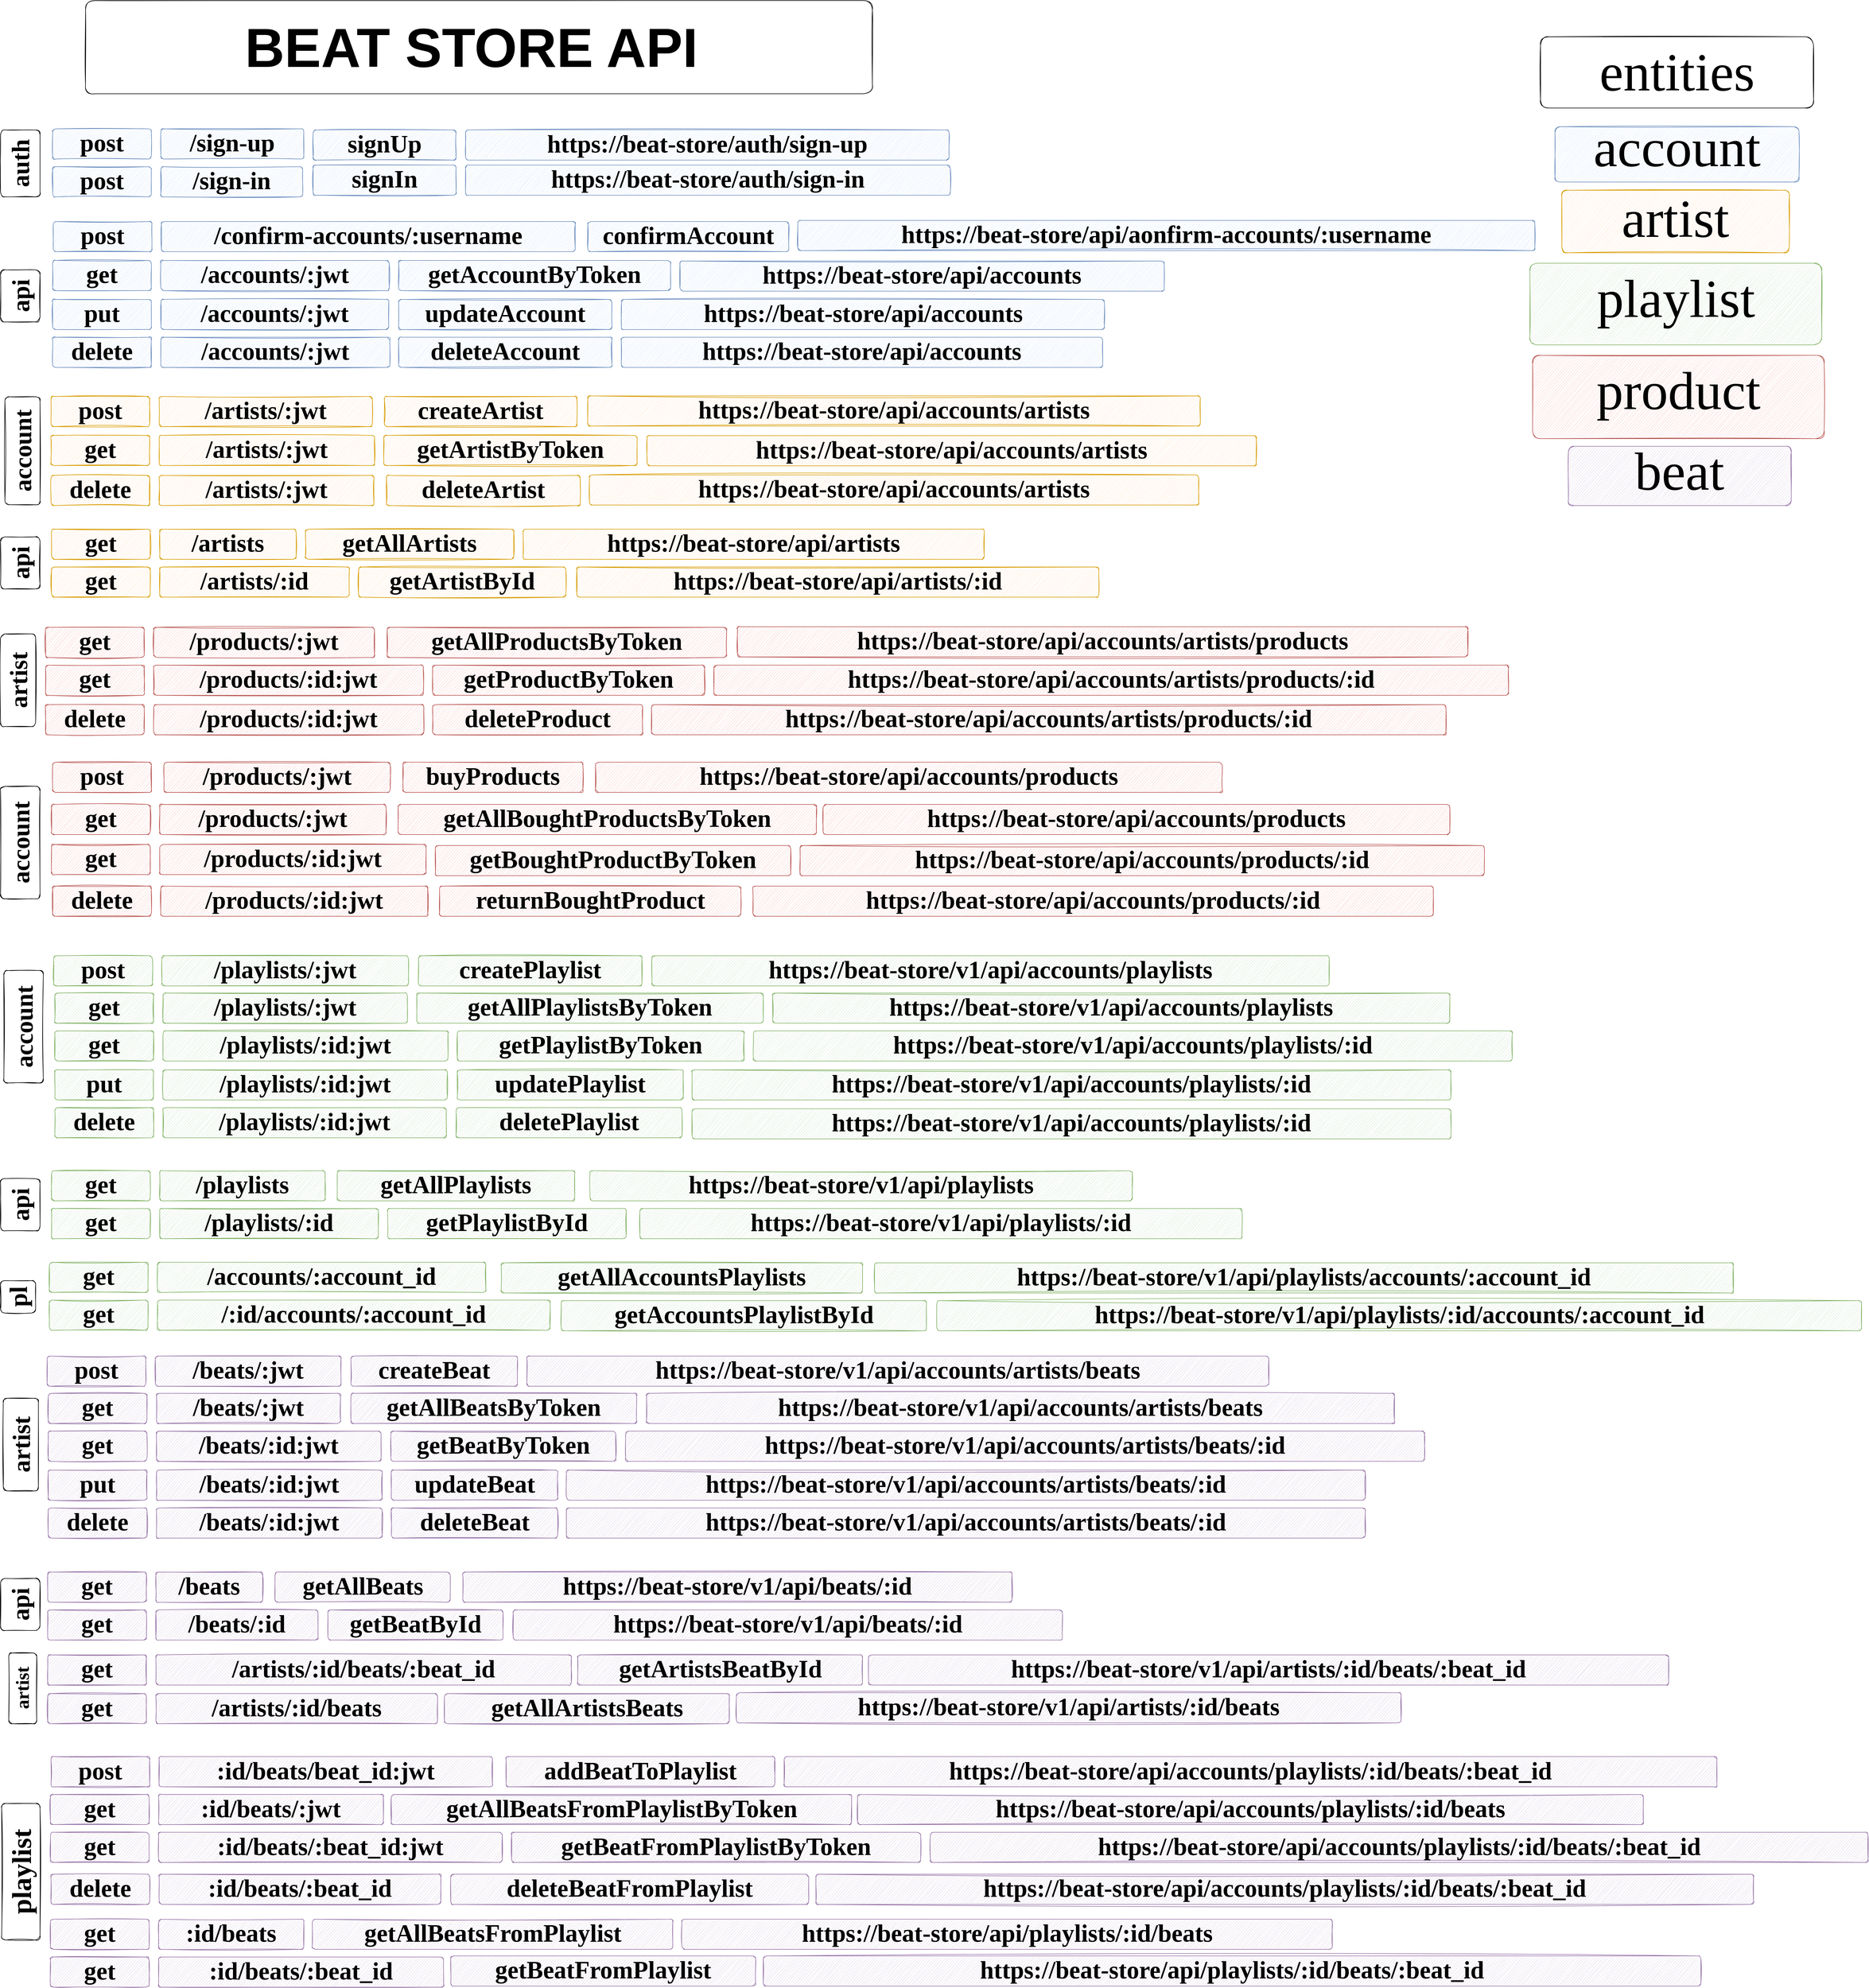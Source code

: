 <mxfile>
    <diagram id="2Ipb0TKC3gZOCcmrfdG8" name="Page-1">
        <mxGraphModel dx="4740" dy="14120" grid="0" gridSize="10" guides="1" tooltips="1" connect="1" arrows="1" fold="1" page="1" pageScale="1" pageWidth="3700" pageHeight="3700" math="0" shadow="0">
            <root>
                <mxCell id="0"/>
                <mxCell id="1" parent="0"/>
                <mxCell id="7m1PmItbiETfe_UGkCJ4-2" value="&lt;font style=&quot;font-size: 98px;&quot;&gt;entities&lt;/font&gt;" style="text;html=1;align=center;verticalAlign=middle;resizable=0;points=[];autosize=1;sketch=1;fontFamily=Space Mono;fontSource=https%3A%2F%2Ffonts.googleapis.com%2Fcss%3Ffamily%3DSpace%2BMono;imageHeight=24;imageWidth=28;arcSize=12;fontSize=98;fontStyle=0;rounded=1;glass=0;strokeColor=default;" parent="1" vertex="1">
                    <mxGeometry x="2843.38" y="-10968" width="498" height="130" as="geometry"/>
                </mxCell>
                <mxCell id="7m1PmItbiETfe_UGkCJ4-3" value="beat" style="rounded=1;arcSize=10;whiteSpace=wrap;html=1;align=center;sketch=1;fillColor=#e1d5e7;strokeColor=#9673a6;fontFamily=Space Mono;fontSource=https%3A%2F%2Ffonts.googleapis.com%2Fcss%3Ffamily%3DSpace%2BMono;fontSize=98;verticalAlign=bottom;fontStyle=0" parent="1" vertex="1">
                    <mxGeometry x="2894.37" y="-10221" width="406.25" height="108" as="geometry"/>
                </mxCell>
                <mxCell id="7m1PmItbiETfe_UGkCJ4-4" value="account" style="rounded=1;arcSize=10;whiteSpace=wrap;html=1;align=center;sketch=1;fillColor=#dae8fc;strokeColor=#6c8ebf;fontFamily=Space Mono;fontSource=https%3A%2F%2Ffonts.googleapis.com%2Fcss%3Ffamily%3DSpace%2BMono;fontSize=98;verticalAlign=bottom;fontStyle=0" parent="1" vertex="1">
                    <mxGeometry x="2869.88" y="-10804" width="445" height="101" as="geometry"/>
                </mxCell>
                <mxCell id="7m1PmItbiETfe_UGkCJ4-5" value="&lt;font style=&quot;font-size: 100px;&quot;&gt;BEAT STORE API&amp;nbsp;&lt;/font&gt;" style="rounded=1;arcSize=10;whiteSpace=wrap;html=1;align=center;sketch=1;fontSize=100;fontStyle=1" parent="1" vertex="1">
                    <mxGeometry x="190" y="-11034" width="1435" height="170" as="geometry"/>
                </mxCell>
                <mxCell id="7m1PmItbiETfe_UGkCJ4-6" value="playlist" style="rounded=1;arcSize=10;whiteSpace=wrap;html=1;align=center;sketch=1;fillColor=#d5e8d4;strokeColor=#82b366;fontFamily=Space Mono;fontSource=https%3A%2F%2Ffonts.googleapis.com%2Fcss%3Ffamily%3DSpace%2BMono;fontSize=98;verticalAlign=top;fontStyle=0" parent="1" vertex="1">
                    <mxGeometry x="2824" y="-10555" width="532.5" height="149" as="geometry"/>
                </mxCell>
                <mxCell id="7m1PmItbiETfe_UGkCJ4-7" value="post" style="rounded=1;arcSize=10;whiteSpace=wrap;html=1;align=center;sketch=1;fillColor=#dae8fc;strokeColor=#6c8ebf;fontFamily=Space Mono;fontSource=https%3A%2F%2Ffonts.googleapis.com%2Fcss%3Ffamily%3DSpace%2BMono;fontSize=45;verticalAlign=bottom;horizontal=1;fontStyle=1" parent="1" vertex="1">
                    <mxGeometry x="130" y="-10800" width="180" height="55" as="geometry"/>
                </mxCell>
                <mxCell id="7m1PmItbiETfe_UGkCJ4-8" value="/sign-up" style="rounded=1;arcSize=10;whiteSpace=wrap;html=1;align=center;sketch=1;fillColor=#dae8fc;strokeColor=#6c8ebf;fontFamily=Space Mono;fontSource=https%3A%2F%2Ffonts.googleapis.com%2Fcss%3Ffamily%3DSpace%2BMono;fontSize=45;verticalAlign=bottom;fontStyle=1" parent="1" vertex="1">
                    <mxGeometry x="327.3" y="-10800" width="260.7" height="55" as="geometry"/>
                </mxCell>
                <mxCell id="7m1PmItbiETfe_UGkCJ4-9" value="post" style="rounded=1;arcSize=10;whiteSpace=wrap;html=1;align=center;sketch=1;fillColor=#dae8fc;strokeColor=#6c8ebf;fontFamily=Space Mono;fontSource=https%3A%2F%2Ffonts.googleapis.com%2Fcss%3Ffamily%3DSpace%2BMono;fontSize=45;verticalAlign=bottom;horizontal=1;fontStyle=1" parent="1" vertex="1">
                    <mxGeometry x="130" y="-10731" width="180" height="55" as="geometry"/>
                </mxCell>
                <mxCell id="7m1PmItbiETfe_UGkCJ4-10" value="/sign-in" style="rounded=1;arcSize=10;whiteSpace=wrap;html=1;align=center;sketch=1;fillColor=#dae8fc;strokeColor=#6c8ebf;fontFamily=Space Mono;fontSource=https%3A%2F%2Ffonts.googleapis.com%2Fcss%3Ffamily%3DSpace%2BMono;fontSize=45;verticalAlign=bottom;fontStyle=1" parent="1" vertex="1">
                    <mxGeometry x="327.3" y="-10731" width="258.7" height="55" as="geometry"/>
                </mxCell>
                <mxCell id="7m1PmItbiETfe_UGkCJ4-13" value="get" style="rounded=1;arcSize=10;whiteSpace=wrap;html=1;align=center;sketch=1;fillColor=#dae8fc;strokeColor=#6c8ebf;fontFamily=Space Mono;fontSource=https%3A%2F%2Ffonts.googleapis.com%2Fcss%3Ffamily%3DSpace%2BMono;fontSize=45;verticalAlign=bottom;horizontal=1;fontStyle=1" parent="1" vertex="1">
                    <mxGeometry x="130" y="-10560" width="180" height="55" as="geometry"/>
                </mxCell>
                <mxCell id="7m1PmItbiETfe_UGkCJ4-14" value="/accounts/:jwt" style="rounded=1;arcSize=10;whiteSpace=wrap;html=1;align=center;sketch=1;fillColor=#dae8fc;strokeColor=#6c8ebf;fontFamily=Space Mono;fontSource=https%3A%2F%2Ffonts.googleapis.com%2Fcss%3Ffamily%3DSpace%2BMono;fontSize=45;verticalAlign=bottom;fontStyle=1" parent="1" vertex="1">
                    <mxGeometry x="327.3" y="-10560" width="416.7" height="55" as="geometry"/>
                </mxCell>
                <mxCell id="7m1PmItbiETfe_UGkCJ4-15" value="put" style="rounded=1;arcSize=10;whiteSpace=wrap;html=1;align=center;sketch=1;fillColor=#dae8fc;strokeColor=#6c8ebf;fontFamily=Space Mono;fontSource=https%3A%2F%2Ffonts.googleapis.com%2Fcss%3Ffamily%3DSpace%2BMono;fontSize=45;verticalAlign=bottom;horizontal=1;fontStyle=1" parent="1" vertex="1">
                    <mxGeometry x="130" y="-10489" width="180" height="55" as="geometry"/>
                </mxCell>
                <mxCell id="7m1PmItbiETfe_UGkCJ4-16" value="/accounts/:jwt" style="rounded=1;arcSize=10;whiteSpace=wrap;html=1;align=center;sketch=1;fillColor=#dae8fc;strokeColor=#6c8ebf;fontFamily=Space Mono;fontSource=https%3A%2F%2Ffonts.googleapis.com%2Fcss%3Ffamily%3DSpace%2BMono;fontSize=45;verticalAlign=bottom;fontStyle=1" parent="1" vertex="1">
                    <mxGeometry x="327.3" y="-10489" width="415.7" height="55" as="geometry"/>
                </mxCell>
                <mxCell id="7m1PmItbiETfe_UGkCJ4-17" value="delete" style="rounded=1;arcSize=10;whiteSpace=wrap;html=1;align=center;sketch=1;fillColor=#dae8fc;strokeColor=#6c8ebf;fontFamily=Space Mono;fontSource=https%3A%2F%2Ffonts.googleapis.com%2Fcss%3Ffamily%3DSpace%2BMono;fontSize=45;verticalAlign=bottom;horizontal=1;fontStyle=1" parent="1" vertex="1">
                    <mxGeometry x="130" y="-10420" width="180" height="55" as="geometry"/>
                </mxCell>
                <mxCell id="7m1PmItbiETfe_UGkCJ4-18" value="/accounts/:jwt" style="rounded=1;arcSize=10;whiteSpace=wrap;html=1;align=center;sketch=1;fillColor=#dae8fc;strokeColor=#6c8ebf;fontFamily=Space Mono;fontSource=https%3A%2F%2Ffonts.googleapis.com%2Fcss%3Ffamily%3DSpace%2BMono;fontSize=45;verticalAlign=bottom;fontStyle=1" parent="1" vertex="1">
                    <mxGeometry x="327.3" y="-10420" width="417.7" height="55" as="geometry"/>
                </mxCell>
                <mxCell id="7m1PmItbiETfe_UGkCJ4-19" value="auth" style="text;html=1;align=center;verticalAlign=middle;resizable=0;points=[];autosize=1;sketch=1;fontFamily=Space Mono;fontSource=https%3A%2F%2Ffonts.googleapis.com%2Fcss%3Ffamily%3DSpace%2BMono;imageHeight=24;imageWidth=28;arcSize=12;fontSize=45;fontStyle=1;rounded=1;glass=0;strokeColor=default;direction=south;horizontal=0;" parent="1" vertex="1">
                    <mxGeometry x="35" y="-10798" width="72" height="122" as="geometry"/>
                </mxCell>
                <mxCell id="7m1PmItbiETfe_UGkCJ4-20" value="api" style="text;html=1;align=center;verticalAlign=middle;resizable=0;points=[];autosize=1;sketch=1;fontFamily=Space Mono;fontSource=https%3A%2F%2Ffonts.googleapis.com%2Fcss%3Ffamily%3DSpace%2BMono;imageHeight=24;imageWidth=28;arcSize=12;fontSize=45;fontStyle=1;rounded=1;glass=0;strokeColor=default;direction=south;horizontal=0;" parent="1" vertex="1">
                    <mxGeometry x="35" y="-10543" width="72" height="95" as="geometry"/>
                </mxCell>
                <mxCell id="7m1PmItbiETfe_UGkCJ4-32" value="get" style="rounded=1;arcSize=10;whiteSpace=wrap;html=1;align=center;sketch=1;fillColor=#e1d5e7;strokeColor=#9673a6;fontFamily=Space Mono;fontSource=https%3A%2F%2Ffonts.googleapis.com%2Fcss%3Ffamily%3DSpace%2BMono;fontSize=45;verticalAlign=bottom;horizontal=1;fontStyle=1" parent="1" vertex="1">
                    <mxGeometry x="122" y="-8494" width="180" height="55" as="geometry"/>
                </mxCell>
                <mxCell id="7m1PmItbiETfe_UGkCJ4-33" value="/beats/:jwt" style="rounded=1;arcSize=10;whiteSpace=wrap;html=1;align=center;sketch=1;fillColor=#e1d5e7;strokeColor=#9673a6;fontFamily=Space Mono;fontSource=https%3A%2F%2Ffonts.googleapis.com%2Fcss%3Ffamily%3DSpace%2BMono;fontSize=45;verticalAlign=bottom;fontStyle=1" parent="1" vertex="1">
                    <mxGeometry x="319.3" y="-8494" width="335.7" height="55" as="geometry"/>
                </mxCell>
                <mxCell id="7m1PmItbiETfe_UGkCJ4-34" value="get" style="rounded=1;arcSize=10;whiteSpace=wrap;html=1;align=center;sketch=1;fillColor=#e1d5e7;strokeColor=#9673a6;fontFamily=Space Mono;fontSource=https%3A%2F%2Ffonts.googleapis.com%2Fcss%3Ffamily%3DSpace%2BMono;fontSize=45;verticalAlign=bottom;horizontal=1;fontStyle=1" parent="1" vertex="1">
                    <mxGeometry x="122" y="-8425" width="180" height="55" as="geometry"/>
                </mxCell>
                <mxCell id="7m1PmItbiETfe_UGkCJ4-35" value="/beats/:id:jwt" style="rounded=1;arcSize=10;whiteSpace=wrap;html=1;align=center;sketch=1;fillColor=#e1d5e7;strokeColor=#9673a6;fontFamily=Space Mono;fontSource=https%3A%2F%2Ffonts.googleapis.com%2Fcss%3Ffamily%3DSpace%2BMono;fontSize=45;verticalAlign=bottom;fontStyle=1" parent="1" vertex="1">
                    <mxGeometry x="319.3" y="-8425" width="409.7" height="55" as="geometry"/>
                </mxCell>
                <mxCell id="7m1PmItbiETfe_UGkCJ4-36" value="put" style="rounded=1;arcSize=10;whiteSpace=wrap;html=1;align=center;sketch=1;fillColor=#e1d5e7;strokeColor=#9673a6;fontFamily=Space Mono;fontSource=https%3A%2F%2Ffonts.googleapis.com%2Fcss%3Ffamily%3DSpace%2BMono;fontSize=45;verticalAlign=bottom;horizontal=1;fontStyle=1" parent="1" vertex="1">
                    <mxGeometry x="122" y="-8354" width="180" height="55" as="geometry"/>
                </mxCell>
                <mxCell id="7m1PmItbiETfe_UGkCJ4-37" value="/beats/:id:jwt" style="rounded=1;arcSize=10;whiteSpace=wrap;html=1;align=center;sketch=1;fillColor=#e1d5e7;strokeColor=#9673a6;fontFamily=Space Mono;fontSource=https%3A%2F%2Ffonts.googleapis.com%2Fcss%3Ffamily%3DSpace%2BMono;fontSize=45;verticalAlign=bottom;fontStyle=1" parent="1" vertex="1">
                    <mxGeometry x="319.3" y="-8354" width="411.7" height="55" as="geometry"/>
                </mxCell>
                <mxCell id="7m1PmItbiETfe_UGkCJ4-38" value="delete" style="rounded=1;arcSize=10;whiteSpace=wrap;html=1;align=center;sketch=1;fillColor=#e1d5e7;strokeColor=#9673a6;fontFamily=Space Mono;fontSource=https%3A%2F%2Ffonts.googleapis.com%2Fcss%3Ffamily%3DSpace%2BMono;fontSize=45;verticalAlign=bottom;horizontal=1;fontStyle=1" parent="1" vertex="1">
                    <mxGeometry x="122" y="-8285" width="180" height="55" as="geometry"/>
                </mxCell>
                <mxCell id="7m1PmItbiETfe_UGkCJ4-39" value="/beats/:id:jwt" style="rounded=1;arcSize=10;whiteSpace=wrap;html=1;align=center;sketch=1;fillColor=#e1d5e7;strokeColor=#9673a6;fontFamily=Space Mono;fontSource=https%3A%2F%2Ffonts.googleapis.com%2Fcss%3Ffamily%3DSpace%2BMono;fontSize=45;verticalAlign=bottom;fontStyle=1" parent="1" vertex="1">
                    <mxGeometry x="319.3" y="-8285" width="411.7" height="55" as="geometry"/>
                </mxCell>
                <mxCell id="7m1PmItbiETfe_UGkCJ4-40" value="post" style="rounded=1;arcSize=10;whiteSpace=wrap;html=1;align=center;sketch=1;fillColor=#e1d5e7;strokeColor=#9673a6;fontFamily=Space Mono;fontSource=https%3A%2F%2Ffonts.googleapis.com%2Fcss%3Ffamily%3DSpace%2BMono;fontSize=45;verticalAlign=bottom;horizontal=1;fontStyle=1" parent="1" vertex="1">
                    <mxGeometry x="120" y="-8562" width="180" height="55" as="geometry"/>
                </mxCell>
                <mxCell id="7m1PmItbiETfe_UGkCJ4-41" value="/beats/:jwt" style="rounded=1;arcSize=10;whiteSpace=wrap;html=1;align=center;sketch=1;fillColor=#e1d5e7;strokeColor=#9673a6;fontFamily=Space Mono;fontSource=https%3A%2F%2Ffonts.googleapis.com%2Fcss%3Ffamily%3DSpace%2BMono;fontSize=45;verticalAlign=bottom;fontStyle=1" parent="1" vertex="1">
                    <mxGeometry x="317.3" y="-8562" width="338.7" height="55" as="geometry"/>
                </mxCell>
                <mxCell id="7m1PmItbiETfe_UGkCJ4-42" value="artist" style="text;html=1;align=center;verticalAlign=middle;resizable=0;points=[];autosize=1;sketch=1;fontFamily=Space Mono;fontSource=https%3A%2F%2Ffonts.googleapis.com%2Fcss%3Ffamily%3DSpace%2BMono;imageHeight=24;imageWidth=28;arcSize=12;fontSize=45;fontStyle=1;rounded=1;glass=0;strokeColor=default;direction=south;horizontal=0;" parent="1" vertex="1">
                    <mxGeometry x="40" y="-8485" width="64" height="169" as="geometry"/>
                </mxCell>
                <mxCell id="7m1PmItbiETfe_UGkCJ4-43" value="get" style="rounded=1;arcSize=10;whiteSpace=wrap;html=1;align=center;sketch=1;fillColor=#e1d5e7;strokeColor=#9673a6;fontFamily=Space Mono;fontSource=https%3A%2F%2Ffonts.googleapis.com%2Fcss%3Ffamily%3DSpace%2BMono;fontSize=45;verticalAlign=bottom;horizontal=1;fontStyle=1" parent="1" vertex="1">
                    <mxGeometry x="121" y="-8168" width="180" height="55" as="geometry"/>
                </mxCell>
                <mxCell id="7m1PmItbiETfe_UGkCJ4-44" value="/beats" style="rounded=1;arcSize=10;whiteSpace=wrap;html=1;align=center;sketch=1;fillColor=#e1d5e7;strokeColor=#9673a6;fontFamily=Space Mono;fontSource=https%3A%2F%2Ffonts.googleapis.com%2Fcss%3Ffamily%3DSpace%2BMono;fontSize=45;verticalAlign=bottom;fontStyle=1" parent="1" vertex="1">
                    <mxGeometry x="318.3" y="-8168" width="194.7" height="55" as="geometry"/>
                </mxCell>
                <mxCell id="7m1PmItbiETfe_UGkCJ4-45" value="get" style="rounded=1;arcSize=10;whiteSpace=wrap;html=1;align=center;sketch=1;fillColor=#e1d5e7;strokeColor=#9673a6;fontFamily=Space Mono;fontSource=https%3A%2F%2Ffonts.googleapis.com%2Fcss%3Ffamily%3DSpace%2BMono;fontSize=45;verticalAlign=bottom;horizontal=1;fontStyle=1" parent="1" vertex="1">
                    <mxGeometry x="121" y="-8099" width="180" height="55" as="geometry"/>
                </mxCell>
                <mxCell id="7m1PmItbiETfe_UGkCJ4-46" value="/beats/:id" style="rounded=1;arcSize=10;whiteSpace=wrap;html=1;align=center;sketch=1;fillColor=#e1d5e7;strokeColor=#9673a6;fontFamily=Space Mono;fontSource=https%3A%2F%2Ffonts.googleapis.com%2Fcss%3Ffamily%3DSpace%2BMono;fontSize=45;verticalAlign=bottom;fontStyle=1" parent="1" vertex="1">
                    <mxGeometry x="318.3" y="-8099" width="295.7" height="55" as="geometry"/>
                </mxCell>
                <mxCell id="7m1PmItbiETfe_UGkCJ4-47" value="api" style="text;html=1;align=center;verticalAlign=middle;resizable=0;points=[];autosize=1;sketch=1;fontFamily=Space Mono;fontSource=https%3A%2F%2Ffonts.googleapis.com%2Fcss%3Ffamily%3DSpace%2BMono;imageHeight=24;imageWidth=28;arcSize=12;fontSize=45;fontStyle=1;rounded=1;glass=0;strokeColor=default;direction=south;horizontal=0;" parent="1" vertex="1">
                    <mxGeometry x="35" y="-8156.5" width="72" height="95" as="geometry"/>
                </mxCell>
                <mxCell id="7m1PmItbiETfe_UGkCJ4-59" value="product" style="rounded=1;arcSize=10;whiteSpace=wrap;html=1;align=center;sketch=1;fillColor=#f8cecc;strokeColor=#b85450;fontFamily=Space Mono;fontSource=https%3A%2F%2Ffonts.googleapis.com%2Fcss%3Ffamily%3DSpace%2BMono;fontSize=98;verticalAlign=top;fontStyle=0" parent="1" vertex="1">
                    <mxGeometry x="2829" y="-10387" width="531.75" height="152" as="geometry"/>
                </mxCell>
                <mxCell id="7m1PmItbiETfe_UGkCJ4-60" value="artist" style="rounded=1;arcSize=10;whiteSpace=wrap;html=1;align=center;sketch=1;fillColor=#ffe6cc;strokeColor=#d79b00;fontFamily=Space Mono;fontSource=https%3A%2F%2Ffonts.googleapis.com%2Fcss%3Ffamily%3DSpace%2BMono;fontSize=98;verticalAlign=bottom;fontStyle=0" parent="1" vertex="1">
                    <mxGeometry x="2882.32" y="-10688" width="414.87" height="114" as="geometry"/>
                </mxCell>
                <mxCell id="7m1PmItbiETfe_UGkCJ4-63" value="get" style="rounded=1;arcSize=10;whiteSpace=wrap;html=1;align=center;sketch=1;fillColor=#ffe6cc;strokeColor=#d79b00;fontFamily=Space Mono;fontSource=https%3A%2F%2Ffonts.googleapis.com%2Fcss%3Ffamily%3DSpace%2BMono;fontSize=45;verticalAlign=bottom;horizontal=1;fontStyle=1" parent="1" vertex="1">
                    <mxGeometry x="127" y="-10241" width="180" height="55" as="geometry"/>
                </mxCell>
                <mxCell id="7m1PmItbiETfe_UGkCJ4-64" value="/artists/:jwt" style="rounded=1;arcSize=10;whiteSpace=wrap;html=1;align=center;sketch=1;fillColor=#ffe6cc;strokeColor=#d79b00;fontFamily=Space Mono;fontSource=https%3A%2F%2Ffonts.googleapis.com%2Fcss%3Ffamily%3DSpace%2BMono;fontSize=45;verticalAlign=bottom;fontStyle=1" parent="1" vertex="1">
                    <mxGeometry x="324.3" y="-10241" width="392.7" height="55" as="geometry"/>
                </mxCell>
                <mxCell id="7m1PmItbiETfe_UGkCJ4-67" value="delete" style="rounded=1;arcSize=10;whiteSpace=wrap;html=1;align=center;sketch=1;fillColor=#ffe6cc;strokeColor=#d79b00;fontFamily=Space Mono;fontSource=https%3A%2F%2Ffonts.googleapis.com%2Fcss%3Ffamily%3DSpace%2BMono;fontSize=45;verticalAlign=bottom;horizontal=1;fontStyle=1" parent="1" vertex="1">
                    <mxGeometry x="127" y="-10168" width="180" height="55" as="geometry"/>
                </mxCell>
                <mxCell id="7m1PmItbiETfe_UGkCJ4-68" value="/artists/:jwt" style="rounded=1;arcSize=10;whiteSpace=wrap;html=1;align=center;sketch=1;fillColor=#ffe6cc;strokeColor=#d79b00;fontFamily=Space Mono;fontSource=https%3A%2F%2Ffonts.googleapis.com%2Fcss%3Ffamily%3DSpace%2BMono;fontSize=45;verticalAlign=bottom;fontStyle=1" parent="1" vertex="1">
                    <mxGeometry x="324.3" y="-10168" width="391.7" height="55" as="geometry"/>
                </mxCell>
                <mxCell id="7m1PmItbiETfe_UGkCJ4-69" value="post" style="rounded=1;arcSize=10;whiteSpace=wrap;html=1;align=center;sketch=1;fillColor=#ffe6cc;strokeColor=#d79b00;fontFamily=Space Mono;fontSource=https%3A%2F%2Ffonts.googleapis.com%2Fcss%3Ffamily%3DSpace%2BMono;fontSize=45;verticalAlign=bottom;horizontal=1;fontStyle=1" parent="1" vertex="1">
                    <mxGeometry x="127" y="-10312" width="180" height="55" as="geometry"/>
                </mxCell>
                <mxCell id="7m1PmItbiETfe_UGkCJ4-70" value="/artists/:jwt" style="rounded=1;arcSize=10;whiteSpace=wrap;html=1;align=center;sketch=1;fillColor=#ffe6cc;strokeColor=#d79b00;fontFamily=Space Mono;fontSource=https%3A%2F%2Ffonts.googleapis.com%2Fcss%3Ffamily%3DSpace%2BMono;fontSize=45;verticalAlign=bottom;fontStyle=1" parent="1" vertex="1">
                    <mxGeometry x="324.3" y="-10312" width="388.7" height="55" as="geometry"/>
                </mxCell>
                <mxCell id="7m1PmItbiETfe_UGkCJ4-71" value="account" style="text;html=1;align=center;verticalAlign=middle;resizable=0;points=[];autosize=1;sketch=1;fontFamily=Space Mono;fontSource=https%3A%2F%2Ffonts.googleapis.com%2Fcss%3Ffamily%3DSpace%2BMono;imageHeight=24;imageWidth=28;arcSize=12;fontSize=45;fontStyle=1;rounded=1;glass=0;strokeColor=default;direction=south;horizontal=0;" parent="1" vertex="1">
                    <mxGeometry x="43" y="-10311.5" width="64" height="197" as="geometry"/>
                </mxCell>
                <mxCell id="7m1PmItbiETfe_UGkCJ4-72" value="get" style="rounded=1;arcSize=10;whiteSpace=wrap;html=1;align=center;sketch=1;fillColor=#f8cecc;strokeColor=#b85450;fontFamily=Space Mono;fontSource=https%3A%2F%2Ffonts.googleapis.com%2Fcss%3Ffamily%3DSpace%2BMono;fontSize=45;verticalAlign=bottom;horizontal=1;fontStyle=1" parent="1" vertex="1">
                    <mxGeometry x="117" y="-9891" width="180" height="55" as="geometry"/>
                </mxCell>
                <mxCell id="7m1PmItbiETfe_UGkCJ4-73" value="/products/:jwt" style="rounded=1;arcSize=10;whiteSpace=wrap;html=1;align=center;sketch=1;fillColor=#f8cecc;strokeColor=#b85450;fontFamily=Space Mono;fontSource=https%3A%2F%2Ffonts.googleapis.com%2Fcss%3Ffamily%3DSpace%2BMono;fontSize=45;verticalAlign=bottom;fontStyle=1" parent="1" vertex="1">
                    <mxGeometry x="314.3" y="-9891" width="402.7" height="55" as="geometry"/>
                </mxCell>
                <mxCell id="7m1PmItbiETfe_UGkCJ4-74" value="get" style="rounded=1;arcSize=10;whiteSpace=wrap;html=1;align=center;sketch=1;fillColor=#f8cecc;strokeColor=#b85450;fontFamily=Space Mono;fontSource=https%3A%2F%2Ffonts.googleapis.com%2Fcss%3Ffamily%3DSpace%2BMono;fontSize=45;verticalAlign=bottom;horizontal=1;fontStyle=1" parent="1" vertex="1">
                    <mxGeometry x="117" y="-9822" width="180" height="55" as="geometry"/>
                </mxCell>
                <mxCell id="7m1PmItbiETfe_UGkCJ4-75" value="/products/:id:jwt" style="rounded=1;arcSize=10;whiteSpace=wrap;html=1;align=center;sketch=1;fillColor=#f8cecc;strokeColor=#b85450;fontFamily=Space Mono;fontSource=https%3A%2F%2Ffonts.googleapis.com%2Fcss%3Ffamily%3DSpace%2BMono;fontSize=45;verticalAlign=bottom;fontStyle=1" parent="1" vertex="1">
                    <mxGeometry x="314.3" y="-9822" width="491.7" height="55" as="geometry"/>
                </mxCell>
                <mxCell id="7m1PmItbiETfe_UGkCJ4-78" value="delete" style="rounded=1;arcSize=10;whiteSpace=wrap;html=1;align=center;sketch=1;fillColor=#f8cecc;strokeColor=#b85450;fontFamily=Space Mono;fontSource=https%3A%2F%2Ffonts.googleapis.com%2Fcss%3Ffamily%3DSpace%2BMono;fontSize=45;verticalAlign=bottom;horizontal=1;fontStyle=1" parent="1" vertex="1">
                    <mxGeometry x="117" y="-9750" width="180" height="55" as="geometry"/>
                </mxCell>
                <mxCell id="7m1PmItbiETfe_UGkCJ4-79" value="/products/:id:jwt" style="rounded=1;arcSize=10;whiteSpace=wrap;html=1;align=center;sketch=1;fillColor=#f8cecc;strokeColor=#b85450;fontFamily=Space Mono;fontSource=https%3A%2F%2Ffonts.googleapis.com%2Fcss%3Ffamily%3DSpace%2BMono;fontSize=45;verticalAlign=bottom;fontStyle=1" parent="1" vertex="1">
                    <mxGeometry x="314.3" y="-9750" width="492.7" height="55" as="geometry"/>
                </mxCell>
                <mxCell id="7m1PmItbiETfe_UGkCJ4-82" value="artist" style="text;html=1;align=center;verticalAlign=middle;resizable=0;points=[];autosize=1;sketch=1;fontFamily=Space Mono;fontSource=https%3A%2F%2Ffonts.googleapis.com%2Fcss%3Ffamily%3DSpace%2BMono;imageHeight=24;imageWidth=28;arcSize=12;fontSize=45;fontStyle=1;rounded=1;glass=0;strokeColor=default;direction=south;horizontal=0;" parent="1" vertex="1">
                    <mxGeometry x="35" y="-9879" width="64" height="169" as="geometry"/>
                </mxCell>
                <mxCell id="7m1PmItbiETfe_UGkCJ4-94" value="get" style="rounded=1;arcSize=10;whiteSpace=wrap;html=1;align=center;sketch=1;fillColor=#ffe6cc;strokeColor=#d79b00;fontFamily=Space Mono;fontSource=https%3A%2F%2Ffonts.googleapis.com%2Fcss%3Ffamily%3DSpace%2BMono;fontSize=45;verticalAlign=bottom;horizontal=1;fontStyle=1" parent="1" vertex="1">
                    <mxGeometry x="128" y="-10070" width="180" height="55" as="geometry"/>
                </mxCell>
                <mxCell id="7m1PmItbiETfe_UGkCJ4-95" value="/artists" style="rounded=1;arcSize=10;whiteSpace=wrap;html=1;align=center;sketch=1;fillColor=#ffe6cc;strokeColor=#d79b00;fontFamily=Space Mono;fontSource=https%3A%2F%2Ffonts.googleapis.com%2Fcss%3Ffamily%3DSpace%2BMono;fontSize=45;verticalAlign=bottom;fontStyle=1" parent="1" vertex="1">
                    <mxGeometry x="325.3" y="-10070" width="248.7" height="55" as="geometry"/>
                </mxCell>
                <mxCell id="7m1PmItbiETfe_UGkCJ4-96" value="get" style="rounded=1;arcSize=10;whiteSpace=wrap;html=1;align=center;sketch=1;fillColor=#ffe6cc;strokeColor=#d79b00;fontFamily=Space Mono;fontSource=https%3A%2F%2Ffonts.googleapis.com%2Fcss%3Ffamily%3DSpace%2BMono;fontSize=45;verticalAlign=bottom;horizontal=1;fontStyle=1" parent="1" vertex="1">
                    <mxGeometry x="128" y="-10001" width="180" height="55" as="geometry"/>
                </mxCell>
                <mxCell id="7m1PmItbiETfe_UGkCJ4-97" value="/artists/:id" style="rounded=1;arcSize=10;whiteSpace=wrap;html=1;align=center;sketch=1;fillColor=#ffe6cc;strokeColor=#d79b00;fontFamily=Space Mono;fontSource=https%3A%2F%2Ffonts.googleapis.com%2Fcss%3Ffamily%3DSpace%2BMono;fontSize=45;verticalAlign=bottom;fontStyle=1" parent="1" vertex="1">
                    <mxGeometry x="325.3" y="-10001" width="345.7" height="55" as="geometry"/>
                </mxCell>
                <mxCell id="7m1PmItbiETfe_UGkCJ4-98" value="api" style="text;html=1;align=center;verticalAlign=middle;resizable=0;points=[];autosize=1;sketch=1;fontFamily=Space Mono;fontSource=https%3A%2F%2Ffonts.googleapis.com%2Fcss%3Ffamily%3DSpace%2BMono;imageHeight=24;imageWidth=28;arcSize=12;fontSize=45;fontStyle=1;rounded=1;glass=0;strokeColor=default;direction=south;horizontal=0;" parent="1" vertex="1">
                    <mxGeometry x="35" y="-10056" width="72" height="95" as="geometry"/>
                </mxCell>
                <mxCell id="7m1PmItbiETfe_UGkCJ4-104" value="get" style="rounded=1;arcSize=10;whiteSpace=wrap;html=1;align=center;sketch=1;fillColor=#f8cecc;strokeColor=#b85450;fontFamily=Space Mono;fontSource=https%3A%2F%2Ffonts.googleapis.com%2Fcss%3Ffamily%3DSpace%2BMono;fontSize=45;verticalAlign=bottom;horizontal=1;fontStyle=1" parent="1" vertex="1">
                    <mxGeometry x="128" y="-9568" width="180" height="55" as="geometry"/>
                </mxCell>
                <mxCell id="7m1PmItbiETfe_UGkCJ4-105" value="/products/:jwt" style="rounded=1;arcSize=10;whiteSpace=wrap;html=1;align=center;sketch=1;fillColor=#f8cecc;strokeColor=#b85450;fontFamily=Space Mono;fontSource=https%3A%2F%2Ffonts.googleapis.com%2Fcss%3Ffamily%3DSpace%2BMono;fontSize=45;verticalAlign=bottom;fontStyle=1" parent="1" vertex="1">
                    <mxGeometry x="325.3" y="-9568" width="412.7" height="55" as="geometry"/>
                </mxCell>
                <mxCell id="7m1PmItbiETfe_UGkCJ4-106" value="get" style="rounded=1;arcSize=10;whiteSpace=wrap;html=1;align=center;sketch=1;fillColor=#f8cecc;strokeColor=#b85450;fontFamily=Space Mono;fontSource=https%3A%2F%2Ffonts.googleapis.com%2Fcss%3Ffamily%3DSpace%2BMono;fontSize=45;verticalAlign=bottom;horizontal=1;fontStyle=1" parent="1" vertex="1">
                    <mxGeometry x="128" y="-9495" width="180" height="55" as="geometry"/>
                </mxCell>
                <mxCell id="7m1PmItbiETfe_UGkCJ4-107" value="/products/:id:jwt" style="rounded=1;arcSize=10;whiteSpace=wrap;html=1;align=center;sketch=1;fillColor=#f8cecc;strokeColor=#b85450;fontFamily=Space Mono;fontSource=https%3A%2F%2Ffonts.googleapis.com%2Fcss%3Ffamily%3DSpace%2BMono;fontSize=45;verticalAlign=bottom;fontStyle=1" parent="1" vertex="1">
                    <mxGeometry x="325.3" y="-9495" width="485.7" height="55" as="geometry"/>
                </mxCell>
                <mxCell id="7m1PmItbiETfe_UGkCJ4-108" value="account" style="text;html=1;align=center;verticalAlign=middle;resizable=0;points=[];autosize=1;sketch=1;fontFamily=Space Mono;fontSource=https%3A%2F%2Ffonts.googleapis.com%2Fcss%3Ffamily%3DSpace%2BMono;imageHeight=24;imageWidth=28;arcSize=12;fontSize=45;fontStyle=1;rounded=1;glass=0;strokeColor=default;direction=south;horizontal=0;" parent="1" vertex="1">
                    <mxGeometry x="35" y="-9601" width="72" height="205" as="geometry"/>
                </mxCell>
                <mxCell id="7m1PmItbiETfe_UGkCJ4-109" value="delete" style="rounded=1;arcSize=10;whiteSpace=wrap;html=1;align=center;sketch=1;fillColor=#f8cecc;strokeColor=#b85450;fontFamily=Space Mono;fontSource=https%3A%2F%2Ffonts.googleapis.com%2Fcss%3Ffamily%3DSpace%2BMono;fontSize=45;verticalAlign=bottom;horizontal=1;fontStyle=1" parent="1" vertex="1">
                    <mxGeometry x="130" y="-9419" width="180" height="55" as="geometry"/>
                </mxCell>
                <mxCell id="7m1PmItbiETfe_UGkCJ4-110" value="/products/:id:jwt" style="rounded=1;arcSize=10;whiteSpace=wrap;html=1;align=center;sketch=1;fillColor=#f8cecc;strokeColor=#b85450;fontFamily=Space Mono;fontSource=https%3A%2F%2Ffonts.googleapis.com%2Fcss%3Ffamily%3DSpace%2BMono;fontSize=45;verticalAlign=bottom;fontStyle=1" parent="1" vertex="1">
                    <mxGeometry x="327.3" y="-9419" width="486.7" height="55" as="geometry"/>
                </mxCell>
                <mxCell id="7m1PmItbiETfe_UGkCJ4-128" value="get" style="rounded=1;arcSize=10;whiteSpace=wrap;html=1;align=center;sketch=1;fillColor=#d5e8d4;strokeColor=#82b366;fontFamily=Space Mono;fontSource=https%3A%2F%2Ffonts.googleapis.com%2Fcss%3Ffamily%3DSpace%2BMono;fontSize=45;verticalAlign=bottom;horizontal=1;fontStyle=1" parent="1" vertex="1">
                    <mxGeometry x="134" y="-9224" width="180" height="55" as="geometry"/>
                </mxCell>
                <mxCell id="7m1PmItbiETfe_UGkCJ4-129" value="/playlists/:jwt" style="rounded=1;arcSize=10;whiteSpace=wrap;html=1;align=center;sketch=1;fillColor=#d5e8d4;strokeColor=#82b366;fontFamily=Space Mono;fontSource=https%3A%2F%2Ffonts.googleapis.com%2Fcss%3Ffamily%3DSpace%2BMono;fontSize=45;verticalAlign=bottom;fontStyle=1" parent="1" vertex="1">
                    <mxGeometry x="331.3" y="-9224" width="445.7" height="55" as="geometry"/>
                </mxCell>
                <mxCell id="7m1PmItbiETfe_UGkCJ4-130" value="get" style="rounded=1;arcSize=10;whiteSpace=wrap;html=1;align=center;sketch=1;fillColor=#d5e8d4;strokeColor=#82b366;fontFamily=Space Mono;fontSource=https%3A%2F%2Ffonts.googleapis.com%2Fcss%3Ffamily%3DSpace%2BMono;fontSize=45;verticalAlign=bottom;horizontal=1;fontStyle=1" parent="1" vertex="1">
                    <mxGeometry x="134" y="-9155" width="180" height="55" as="geometry"/>
                </mxCell>
                <mxCell id="7m1PmItbiETfe_UGkCJ4-131" value="/playlists/:id:jwt" style="rounded=1;arcSize=10;whiteSpace=wrap;html=1;align=center;sketch=1;fillColor=#d5e8d4;strokeColor=#82b366;fontFamily=Space Mono;fontSource=https%3A%2F%2Ffonts.googleapis.com%2Fcss%3Ffamily%3DSpace%2BMono;fontSize=45;verticalAlign=bottom;fontStyle=1" parent="1" vertex="1">
                    <mxGeometry x="331.3" y="-9155" width="519.7" height="55" as="geometry"/>
                </mxCell>
                <mxCell id="7m1PmItbiETfe_UGkCJ4-132" value="put" style="rounded=1;arcSize=10;whiteSpace=wrap;html=1;align=center;sketch=1;fillColor=#d5e8d4;strokeColor=#82b366;fontFamily=Space Mono;fontSource=https%3A%2F%2Ffonts.googleapis.com%2Fcss%3Ffamily%3DSpace%2BMono;fontSize=45;verticalAlign=bottom;horizontal=1;fontStyle=1" parent="1" vertex="1">
                    <mxGeometry x="134" y="-9084" width="180" height="55" as="geometry"/>
                </mxCell>
                <mxCell id="7m1PmItbiETfe_UGkCJ4-133" value="/playlists/:id:jwt" style="rounded=1;arcSize=10;whiteSpace=wrap;html=1;align=center;sketch=1;fillColor=#d5e8d4;strokeColor=#82b366;fontFamily=Space Mono;fontSource=https%3A%2F%2Ffonts.googleapis.com%2Fcss%3Ffamily%3DSpace%2BMono;fontSize=45;verticalAlign=bottom;fontStyle=1" parent="1" vertex="1">
                    <mxGeometry x="331.3" y="-9084" width="518.7" height="55" as="geometry"/>
                </mxCell>
                <mxCell id="7m1PmItbiETfe_UGkCJ4-134" value="delete" style="rounded=1;arcSize=10;whiteSpace=wrap;html=1;align=center;sketch=1;fillColor=#d5e8d4;strokeColor=#82b366;fontFamily=Space Mono;fontSource=https%3A%2F%2Ffonts.googleapis.com%2Fcss%3Ffamily%3DSpace%2BMono;fontSize=45;verticalAlign=bottom;horizontal=1;fontStyle=1" parent="1" vertex="1">
                    <mxGeometry x="134" y="-9015" width="180" height="55" as="geometry"/>
                </mxCell>
                <mxCell id="7m1PmItbiETfe_UGkCJ4-135" value="/playlists/:id:jwt" style="rounded=1;arcSize=10;whiteSpace=wrap;html=1;align=center;sketch=1;fillColor=#d5e8d4;strokeColor=#82b366;fontFamily=Space Mono;fontSource=https%3A%2F%2Ffonts.googleapis.com%2Fcss%3Ffamily%3DSpace%2BMono;fontSize=45;verticalAlign=bottom;fontStyle=1" parent="1" vertex="1">
                    <mxGeometry x="331.3" y="-9015" width="516.7" height="55" as="geometry"/>
                </mxCell>
                <mxCell id="7m1PmItbiETfe_UGkCJ4-136" value="post" style="rounded=1;arcSize=10;whiteSpace=wrap;html=1;align=center;sketch=1;fillColor=#d5e8d4;strokeColor=#82b366;fontFamily=Space Mono;fontSource=https%3A%2F%2Ffonts.googleapis.com%2Fcss%3Ffamily%3DSpace%2BMono;fontSize=45;verticalAlign=bottom;horizontal=1;fontStyle=1" parent="1" vertex="1">
                    <mxGeometry x="132" y="-9292" width="180" height="55" as="geometry"/>
                </mxCell>
                <mxCell id="7m1PmItbiETfe_UGkCJ4-137" value="/playlists/:jwt" style="rounded=1;arcSize=10;whiteSpace=wrap;html=1;align=center;sketch=1;fillColor=#d5e8d4;strokeColor=#82b366;fontFamily=Space Mono;fontSource=https%3A%2F%2Ffonts.googleapis.com%2Fcss%3Ffamily%3DSpace%2BMono;fontSize=45;verticalAlign=bottom;fontStyle=1" parent="1" vertex="1">
                    <mxGeometry x="329.3" y="-9292" width="449.7" height="55" as="geometry"/>
                </mxCell>
                <mxCell id="7m1PmItbiETfe_UGkCJ4-138" value="account" style="text;html=1;align=center;verticalAlign=middle;resizable=0;points=[];autosize=1;sketch=1;fontFamily=Space Mono;fontSource=https%3A%2F%2Ffonts.googleapis.com%2Fcss%3Ffamily%3DSpace%2BMono;imageHeight=24;imageWidth=28;arcSize=12;fontSize=45;fontStyle=1;rounded=1;glass=0;strokeColor=default;direction=south;horizontal=0;" parent="1" vertex="1">
                    <mxGeometry x="41" y="-9265" width="72" height="205" as="geometry"/>
                </mxCell>
                <mxCell id="7m1PmItbiETfe_UGkCJ4-139" value="get" style="rounded=1;arcSize=10;whiteSpace=wrap;html=1;align=center;sketch=1;fillColor=#d5e8d4;strokeColor=#82b366;fontFamily=Space Mono;fontSource=https%3A%2F%2Ffonts.googleapis.com%2Fcss%3Ffamily%3DSpace%2BMono;fontSize=45;verticalAlign=bottom;horizontal=1;fontStyle=1" parent="1" vertex="1">
                    <mxGeometry x="128" y="-8900" width="180" height="55" as="geometry"/>
                </mxCell>
                <mxCell id="7m1PmItbiETfe_UGkCJ4-140" value="/playlists" style="rounded=1;arcSize=10;whiteSpace=wrap;html=1;align=center;sketch=1;fillColor=#d5e8d4;strokeColor=#82b366;fontFamily=Space Mono;fontSource=https%3A%2F%2Ffonts.googleapis.com%2Fcss%3Ffamily%3DSpace%2BMono;fontSize=45;verticalAlign=bottom;fontStyle=1" parent="1" vertex="1">
                    <mxGeometry x="325.3" y="-8900" width="301.7" height="55" as="geometry"/>
                </mxCell>
                <mxCell id="7m1PmItbiETfe_UGkCJ4-141" value="get" style="rounded=1;arcSize=10;whiteSpace=wrap;html=1;align=center;sketch=1;fillColor=#d5e8d4;strokeColor=#82b366;fontFamily=Space Mono;fontSource=https%3A%2F%2Ffonts.googleapis.com%2Fcss%3Ffamily%3DSpace%2BMono;fontSize=45;verticalAlign=bottom;horizontal=1;fontStyle=1" parent="1" vertex="1">
                    <mxGeometry x="128" y="-8831" width="180" height="55" as="geometry"/>
                </mxCell>
                <mxCell id="7m1PmItbiETfe_UGkCJ4-142" value="/playlists/:id" style="rounded=1;arcSize=10;whiteSpace=wrap;html=1;align=center;sketch=1;fillColor=#d5e8d4;strokeColor=#82b366;fontFamily=Space Mono;fontSource=https%3A%2F%2Ffonts.googleapis.com%2Fcss%3Ffamily%3DSpace%2BMono;fontSize=45;verticalAlign=bottom;fontStyle=1" parent="1" vertex="1">
                    <mxGeometry x="325.3" y="-8831" width="398.7" height="55" as="geometry"/>
                </mxCell>
                <mxCell id="7m1PmItbiETfe_UGkCJ4-143" value="api" style="text;html=1;align=center;verticalAlign=middle;resizable=0;points=[];autosize=1;sketch=1;fontFamily=Space Mono;fontSource=https%3A%2F%2Ffonts.googleapis.com%2Fcss%3Ffamily%3DSpace%2BMono;imageHeight=24;imageWidth=28;arcSize=12;fontSize=45;fontStyle=1;rounded=1;glass=0;strokeColor=default;direction=south;horizontal=0;" parent="1" vertex="1">
                    <mxGeometry x="35" y="-8885.5" width="72" height="95" as="geometry"/>
                </mxCell>
                <mxCell id="7m1PmItbiETfe_UGkCJ4-144" value="get" style="rounded=1;arcSize=10;whiteSpace=wrap;html=1;align=center;sketch=1;fillColor=#e1d5e7;strokeColor=#9673a6;fontFamily=Space Mono;fontSource=https%3A%2F%2Ffonts.googleapis.com%2Fcss%3Ffamily%3DSpace%2BMono;fontSize=45;verticalAlign=bottom;horizontal=1;fontStyle=1" parent="1" vertex="1">
                    <mxGeometry x="126" y="-7762.5" width="180" height="55" as="geometry"/>
                </mxCell>
                <mxCell id="7m1PmItbiETfe_UGkCJ4-145" value=":id/beats/:jwt" style="rounded=1;arcSize=10;whiteSpace=wrap;html=1;align=center;sketch=1;fillColor=#e1d5e7;strokeColor=#9673a6;fontFamily=Space Mono;fontSource=https%3A%2F%2Ffonts.googleapis.com%2Fcss%3Ffamily%3DSpace%2BMono;fontSize=45;verticalAlign=bottom;fontStyle=1" parent="1" vertex="1">
                    <mxGeometry x="323.3" y="-7762.5" width="409.7" height="55" as="geometry"/>
                </mxCell>
                <mxCell id="7m1PmItbiETfe_UGkCJ4-146" value="get" style="rounded=1;arcSize=10;whiteSpace=wrap;html=1;align=center;sketch=1;fillColor=#e1d5e7;strokeColor=#9673a6;fontFamily=Space Mono;fontSource=https%3A%2F%2Ffonts.googleapis.com%2Fcss%3Ffamily%3DSpace%2BMono;fontSize=45;verticalAlign=bottom;horizontal=1;fontStyle=1" parent="1" vertex="1">
                    <mxGeometry x="126" y="-7693.5" width="180" height="55" as="geometry"/>
                </mxCell>
                <mxCell id="7m1PmItbiETfe_UGkCJ4-147" value=":id/beats/:beat_id:jwt" style="rounded=1;arcSize=10;whiteSpace=wrap;html=1;align=center;sketch=1;fillColor=#e1d5e7;strokeColor=#9673a6;fontFamily=Space Mono;fontSource=https%3A%2F%2Ffonts.googleapis.com%2Fcss%3Ffamily%3DSpace%2BMono;fontSize=45;verticalAlign=bottom;fontStyle=1" parent="1" vertex="1">
                    <mxGeometry x="323.3" y="-7693.5" width="626.7" height="55" as="geometry"/>
                </mxCell>
                <mxCell id="7m1PmItbiETfe_UGkCJ4-148" value="playlist" style="text;html=1;align=center;verticalAlign=middle;resizable=0;points=[];autosize=1;sketch=1;fontFamily=Space Mono;fontSource=https%3A%2F%2Ffonts.googleapis.com%2Fcss%3Ffamily%3DSpace%2BMono;imageHeight=24;imageWidth=28;arcSize=12;fontSize=50;fontStyle=1;rounded=1;glass=0;strokeColor=default;direction=south;horizontal=0;" parent="1" vertex="1">
                    <mxGeometry x="37" y="-7746" width="70" height="249" as="geometry"/>
                </mxCell>
                <mxCell id="7m1PmItbiETfe_UGkCJ4-149" value="signUp" style="rounded=1;arcSize=10;whiteSpace=wrap;html=1;align=center;sketch=1;fillColor=#dae8fc;strokeColor=#6c8ebf;fontFamily=Space Mono;fontSource=https%3A%2F%2Ffonts.googleapis.com%2Fcss%3Ffamily%3DSpace%2BMono;fontSize=45;verticalAlign=bottom;fontStyle=1" parent="1" vertex="1">
                    <mxGeometry x="605" y="-10798" width="260.7" height="55" as="geometry"/>
                </mxCell>
                <mxCell id="7m1PmItbiETfe_UGkCJ4-150" value="signIn" style="rounded=1;arcSize=10;whiteSpace=wrap;html=1;align=center;sketch=1;fillColor=#dae8fc;strokeColor=#6c8ebf;fontFamily=Space Mono;fontSource=https%3A%2F%2Ffonts.googleapis.com%2Fcss%3Ffamily%3DSpace%2BMono;fontSize=45;verticalAlign=bottom;fontStyle=1" parent="1" vertex="1">
                    <mxGeometry x="605" y="-10734" width="260.7" height="55" as="geometry"/>
                </mxCell>
                <mxCell id="7m1PmItbiETfe_UGkCJ4-151" value="getAccountByToken" style="rounded=1;arcSize=10;whiteSpace=wrap;html=1;align=center;sketch=1;fillColor=#dae8fc;strokeColor=#6c8ebf;fontFamily=Space Mono;fontSource=https%3A%2F%2Ffonts.googleapis.com%2Fcss%3Ffamily%3DSpace%2BMono;fontSize=45;verticalAlign=bottom;fontStyle=1" parent="1" vertex="1">
                    <mxGeometry x="761" y="-10560" width="496" height="55" as="geometry"/>
                </mxCell>
                <mxCell id="7m1PmItbiETfe_UGkCJ4-152" value="updateAccount" style="rounded=1;arcSize=10;whiteSpace=wrap;html=1;align=center;sketch=1;fillColor=#dae8fc;strokeColor=#6c8ebf;fontFamily=Space Mono;fontSource=https%3A%2F%2Ffonts.googleapis.com%2Fcss%3Ffamily%3DSpace%2BMono;fontSize=45;verticalAlign=bottom;fontStyle=1" parent="1" vertex="1">
                    <mxGeometry x="761" y="-10489" width="389" height="55" as="geometry"/>
                </mxCell>
                <mxCell id="7m1PmItbiETfe_UGkCJ4-153" value="deleteAccount" style="rounded=1;arcSize=10;whiteSpace=wrap;html=1;align=center;sketch=1;fillColor=#dae8fc;strokeColor=#6c8ebf;fontFamily=Space Mono;fontSource=https%3A%2F%2Ffonts.googleapis.com%2Fcss%3Ffamily%3DSpace%2BMono;fontSize=45;verticalAlign=bottom;fontStyle=1" parent="1" vertex="1">
                    <mxGeometry x="761" y="-10420" width="389" height="55" as="geometry"/>
                </mxCell>
                <mxCell id="7m1PmItbiETfe_UGkCJ4-156" value="createArtist" style="rounded=1;arcSize=10;whiteSpace=wrap;html=1;align=center;sketch=1;fillColor=#ffe6cc;strokeColor=#d79b00;fontFamily=Space Mono;fontSource=https%3A%2F%2Ffonts.googleapis.com%2Fcss%3Ffamily%3DSpace%2BMono;fontSize=45;verticalAlign=bottom;fontStyle=1" parent="1" vertex="1">
                    <mxGeometry x="735" y="-10312" width="351" height="55" as="geometry"/>
                </mxCell>
                <mxCell id="7m1PmItbiETfe_UGkCJ4-157" value="getArtistByToken" style="rounded=1;arcSize=10;whiteSpace=wrap;html=1;align=center;sketch=1;fillColor=#ffe6cc;strokeColor=#d79b00;fontFamily=Space Mono;fontSource=https%3A%2F%2Ffonts.googleapis.com%2Fcss%3Ffamily%3DSpace%2BMono;fontSize=45;verticalAlign=bottom;fontStyle=1" parent="1" vertex="1">
                    <mxGeometry x="734" y="-10241" width="462" height="55" as="geometry"/>
                </mxCell>
                <mxCell id="7m1PmItbiETfe_UGkCJ4-159" value="deleteArtist" style="rounded=1;arcSize=10;whiteSpace=wrap;html=1;align=center;sketch=1;fillColor=#ffe6cc;strokeColor=#d79b00;fontFamily=Space Mono;fontSource=https%3A%2F%2Ffonts.googleapis.com%2Fcss%3Ffamily%3DSpace%2BMono;fontSize=45;verticalAlign=bottom;fontStyle=1" parent="1" vertex="1">
                    <mxGeometry x="739" y="-10168" width="353" height="55" as="geometry"/>
                </mxCell>
                <mxCell id="7m1PmItbiETfe_UGkCJ4-160" value="getAllArtists" style="rounded=1;arcSize=10;whiteSpace=wrap;html=1;align=center;sketch=1;fillColor=#ffe6cc;strokeColor=#d79b00;fontFamily=Space Mono;fontSource=https%3A%2F%2Ffonts.googleapis.com%2Fcss%3Ffamily%3DSpace%2BMono;fontSize=45;verticalAlign=bottom;fontStyle=1" parent="1" vertex="1">
                    <mxGeometry x="591" y="-10070" width="380" height="55" as="geometry"/>
                </mxCell>
                <mxCell id="7m1PmItbiETfe_UGkCJ4-161" value="getArtistById" style="rounded=1;arcSize=10;whiteSpace=wrap;html=1;align=center;sketch=1;fillColor=#ffe6cc;strokeColor=#d79b00;fontFamily=Space Mono;fontSource=https%3A%2F%2Ffonts.googleapis.com%2Fcss%3Ffamily%3DSpace%2BMono;fontSize=45;verticalAlign=bottom;fontStyle=1" parent="1" vertex="1">
                    <mxGeometry x="688" y="-10001" width="378" height="55" as="geometry"/>
                </mxCell>
                <mxCell id="7m1PmItbiETfe_UGkCJ4-163" value="getAllProductsByToken" style="rounded=1;arcSize=10;whiteSpace=wrap;html=1;align=center;sketch=1;fillColor=#f8cecc;strokeColor=#b85450;fontFamily=Space Mono;fontSource=https%3A%2F%2Ffonts.googleapis.com%2Fcss%3Ffamily%3DSpace%2BMono;fontSize=45;verticalAlign=bottom;fontStyle=1" parent="1" vertex="1">
                    <mxGeometry x="740" y="-9891" width="619" height="55" as="geometry"/>
                </mxCell>
                <mxCell id="7m1PmItbiETfe_UGkCJ4-164" value="getProductByToken" style="rounded=1;arcSize=10;whiteSpace=wrap;html=1;align=center;sketch=1;fillColor=#f8cecc;strokeColor=#b85450;fontFamily=Space Mono;fontSource=https%3A%2F%2Ffonts.googleapis.com%2Fcss%3Ffamily%3DSpace%2BMono;fontSize=45;verticalAlign=bottom;fontStyle=1" parent="1" vertex="1">
                    <mxGeometry x="823" y="-9822" width="496" height="55" as="geometry"/>
                </mxCell>
                <mxCell id="7m1PmItbiETfe_UGkCJ4-166" value="deleteProduct" style="rounded=1;arcSize=10;whiteSpace=wrap;html=1;align=center;sketch=1;fillColor=#f8cecc;strokeColor=#b85450;fontFamily=Space Mono;fontSource=https%3A%2F%2Ffonts.googleapis.com%2Fcss%3Ffamily%3DSpace%2BMono;fontSize=45;verticalAlign=bottom;fontStyle=1" parent="1" vertex="1">
                    <mxGeometry x="823" y="-9750" width="383" height="55" as="geometry"/>
                </mxCell>
                <mxCell id="7m1PmItbiETfe_UGkCJ4-168" value="getAllBoughtProductsByToken" style="rounded=1;arcSize=10;whiteSpace=wrap;html=1;align=center;sketch=1;fillColor=#f8cecc;strokeColor=#b85450;fontFamily=Space Mono;fontSource=https%3A%2F%2Ffonts.googleapis.com%2Fcss%3Ffamily%3DSpace%2BMono;fontSize=45;verticalAlign=bottom;fontStyle=1" parent="1" vertex="1">
                    <mxGeometry x="760" y="-9568" width="763" height="55" as="geometry"/>
                </mxCell>
                <mxCell id="7m1PmItbiETfe_UGkCJ4-169" value="getBoughtProductByToken" style="rounded=1;arcSize=10;whiteSpace=wrap;html=1;align=center;sketch=1;fillColor=#f8cecc;strokeColor=#b85450;fontFamily=Space Mono;fontSource=https%3A%2F%2Ffonts.googleapis.com%2Fcss%3Ffamily%3DSpace%2BMono;fontSize=45;verticalAlign=bottom;fontStyle=1" parent="1" vertex="1">
                    <mxGeometry x="828" y="-9493" width="648" height="55" as="geometry"/>
                </mxCell>
                <mxCell id="7m1PmItbiETfe_UGkCJ4-170" value="returnBoughtProduct" style="rounded=1;arcSize=10;whiteSpace=wrap;html=1;align=center;sketch=1;fillColor=#f8cecc;strokeColor=#b85450;fontFamily=Space Mono;fontSource=https%3A%2F%2Ffonts.googleapis.com%2Fcss%3Ffamily%3DSpace%2BMono;fontSize=45;verticalAlign=bottom;fontStyle=1" parent="1" vertex="1">
                    <mxGeometry x="835.5" y="-9419" width="549.5" height="55" as="geometry"/>
                </mxCell>
                <mxCell id="7m1PmItbiETfe_UGkCJ4-172" value="post" style="rounded=1;arcSize=10;whiteSpace=wrap;html=1;align=center;sketch=1;fillColor=#f8cecc;strokeColor=#b85450;fontFamily=Space Mono;fontSource=https%3A%2F%2Ffonts.googleapis.com%2Fcss%3Ffamily%3DSpace%2BMono;fontSize=45;verticalAlign=bottom;horizontal=1;fontStyle=1" parent="1" vertex="1">
                    <mxGeometry x="130" y="-9645" width="180" height="55" as="geometry"/>
                </mxCell>
                <mxCell id="7m1PmItbiETfe_UGkCJ4-173" value="/products/:jwt" style="rounded=1;arcSize=10;whiteSpace=wrap;html=1;align=center;sketch=1;fillColor=#f8cecc;strokeColor=#b85450;fontFamily=Space Mono;fontSource=https%3A%2F%2Ffonts.googleapis.com%2Fcss%3Ffamily%3DSpace%2BMono;fontSize=45;verticalAlign=bottom;fontStyle=1" parent="1" vertex="1">
                    <mxGeometry x="333" y="-9645" width="412.7" height="55" as="geometry"/>
                </mxCell>
                <mxCell id="7m1PmItbiETfe_UGkCJ4-174" value="buyProducts" style="rounded=1;arcSize=10;whiteSpace=wrap;html=1;align=center;sketch=1;fillColor=#f8cecc;strokeColor=#b85450;fontFamily=Space Mono;fontSource=https%3A%2F%2Ffonts.googleapis.com%2Fcss%3Ffamily%3DSpace%2BMono;fontSize=45;verticalAlign=bottom;fontStyle=1" parent="1" vertex="1">
                    <mxGeometry x="769" y="-9645" width="328" height="55" as="geometry"/>
                </mxCell>
                <mxCell id="7m1PmItbiETfe_UGkCJ4-175" value="createPlaylist" style="rounded=1;arcSize=10;whiteSpace=wrap;html=1;align=center;sketch=1;fillColor=#d5e8d4;strokeColor=#82b366;fontFamily=Space Mono;fontSource=https%3A%2F%2Ffonts.googleapis.com%2Fcss%3Ffamily%3DSpace%2BMono;fontSize=45;verticalAlign=bottom;fontStyle=1" parent="1" vertex="1">
                    <mxGeometry x="797" y="-9292" width="407.7" height="55" as="geometry"/>
                </mxCell>
                <mxCell id="7m1PmItbiETfe_UGkCJ4-176" value="getAllPlaylistsByToken" style="rounded=1;arcSize=10;whiteSpace=wrap;html=1;align=center;sketch=1;fillColor=#d5e8d4;strokeColor=#82b366;fontFamily=Space Mono;fontSource=https%3A%2F%2Ffonts.googleapis.com%2Fcss%3Ffamily%3DSpace%2BMono;fontSize=45;verticalAlign=bottom;fontStyle=1" parent="1" vertex="1">
                    <mxGeometry x="794" y="-9224" width="632" height="55" as="geometry"/>
                </mxCell>
                <mxCell id="7m1PmItbiETfe_UGkCJ4-178" value="getPlaylistByToken" style="rounded=1;arcSize=10;whiteSpace=wrap;html=1;align=center;sketch=1;fillColor=#d5e8d4;strokeColor=#82b366;fontFamily=Space Mono;fontSource=https%3A%2F%2Ffonts.googleapis.com%2Fcss%3Ffamily%3DSpace%2BMono;fontSize=45;verticalAlign=bottom;fontStyle=1" parent="1" vertex="1">
                    <mxGeometry x="868" y="-9155" width="523" height="55" as="geometry"/>
                </mxCell>
                <mxCell id="7m1PmItbiETfe_UGkCJ4-179" value="updatePlaylist" style="rounded=1;arcSize=10;whiteSpace=wrap;html=1;align=center;sketch=1;fillColor=#d5e8d4;strokeColor=#82b366;fontFamily=Space Mono;fontSource=https%3A%2F%2Ffonts.googleapis.com%2Fcss%3Ffamily%3DSpace%2BMono;fontSize=45;verticalAlign=bottom;fontStyle=1" parent="1" vertex="1">
                    <mxGeometry x="868" y="-9084" width="412" height="55" as="geometry"/>
                </mxCell>
                <mxCell id="7m1PmItbiETfe_UGkCJ4-180" value="deletePlaylist" style="rounded=1;arcSize=10;whiteSpace=wrap;html=1;align=center;sketch=1;fillColor=#d5e8d4;strokeColor=#82b366;fontFamily=Space Mono;fontSource=https%3A%2F%2Ffonts.googleapis.com%2Fcss%3Ffamily%3DSpace%2BMono;fontSize=45;verticalAlign=bottom;fontStyle=1" parent="1" vertex="1">
                    <mxGeometry x="865.7" y="-9015" width="412" height="55" as="geometry"/>
                </mxCell>
                <mxCell id="7m1PmItbiETfe_UGkCJ4-182" value="getAllPlaylists" style="rounded=1;arcSize=10;whiteSpace=wrap;html=1;align=center;sketch=1;fillColor=#d5e8d4;strokeColor=#82b366;fontFamily=Space Mono;fontSource=https%3A%2F%2Ffonts.googleapis.com%2Fcss%3Ffamily%3DSpace%2BMono;fontSize=45;verticalAlign=bottom;fontStyle=1" parent="1" vertex="1">
                    <mxGeometry x="649" y="-8900" width="433" height="55" as="geometry"/>
                </mxCell>
                <mxCell id="7m1PmItbiETfe_UGkCJ4-183" value="getPlaylistById" style="rounded=1;arcSize=10;whiteSpace=wrap;html=1;align=center;sketch=1;fillColor=#d5e8d4;strokeColor=#82b366;fontFamily=Space Mono;fontSource=https%3A%2F%2Ffonts.googleapis.com%2Fcss%3Ffamily%3DSpace%2BMono;fontSize=45;verticalAlign=bottom;fontStyle=1" parent="1" vertex="1">
                    <mxGeometry x="741" y="-8831" width="435" height="55" as="geometry"/>
                </mxCell>
                <mxCell id="7m1PmItbiETfe_UGkCJ4-187" value="createBeat" style="rounded=1;arcSize=10;whiteSpace=wrap;html=1;align=center;sketch=1;fillColor=#e1d5e7;strokeColor=#9673a6;fontFamily=Space Mono;fontSource=https%3A%2F%2Ffonts.googleapis.com%2Fcss%3Ffamily%3DSpace%2BMono;fontSize=45;verticalAlign=bottom;fontStyle=1" parent="1" vertex="1">
                    <mxGeometry x="674.0" y="-8562" width="303.7" height="55" as="geometry"/>
                </mxCell>
                <mxCell id="7m1PmItbiETfe_UGkCJ4-188" value="getAllBeatsByToken" style="rounded=1;arcSize=10;whiteSpace=wrap;html=1;align=center;sketch=1;fillColor=#e1d5e7;strokeColor=#9673a6;fontFamily=Space Mono;fontSource=https%3A%2F%2Ffonts.googleapis.com%2Fcss%3Ffamily%3DSpace%2BMono;fontSize=45;verticalAlign=bottom;fontStyle=1" parent="1" vertex="1">
                    <mxGeometry x="674" y="-8494" width="521" height="55" as="geometry"/>
                </mxCell>
                <mxCell id="7m1PmItbiETfe_UGkCJ4-189" value="getBeatByToken" style="rounded=1;arcSize=10;whiteSpace=wrap;html=1;align=center;sketch=1;fillColor=#e1d5e7;strokeColor=#9673a6;fontFamily=Space Mono;fontSource=https%3A%2F%2Ffonts.googleapis.com%2Fcss%3Ffamily%3DSpace%2BMono;fontSize=45;verticalAlign=bottom;fontStyle=1" parent="1" vertex="1">
                    <mxGeometry x="747" y="-8425" width="410" height="55" as="geometry"/>
                </mxCell>
                <mxCell id="7m1PmItbiETfe_UGkCJ4-190" value="updateBeat" style="rounded=1;arcSize=10;whiteSpace=wrap;html=1;align=center;sketch=1;fillColor=#e1d5e7;strokeColor=#9673a6;fontFamily=Space Mono;fontSource=https%3A%2F%2Ffonts.googleapis.com%2Fcss%3Ffamily%3DSpace%2BMono;fontSize=45;verticalAlign=bottom;fontStyle=1" parent="1" vertex="1">
                    <mxGeometry x="747.5" y="-8354" width="303.5" height="55" as="geometry"/>
                </mxCell>
                <mxCell id="7m1PmItbiETfe_UGkCJ4-191" value="deleteBeat" style="rounded=1;arcSize=10;whiteSpace=wrap;html=1;align=center;sketch=1;fillColor=#e1d5e7;strokeColor=#9673a6;fontFamily=Space Mono;fontSource=https%3A%2F%2Ffonts.googleapis.com%2Fcss%3Ffamily%3DSpace%2BMono;fontSize=45;verticalAlign=bottom;fontStyle=1" parent="1" vertex="1">
                    <mxGeometry x="747.5" y="-8285" width="303.5" height="55" as="geometry"/>
                </mxCell>
                <mxCell id="7m1PmItbiETfe_UGkCJ4-192" value="getAllBeats" style="rounded=1;arcSize=10;whiteSpace=wrap;html=1;align=center;sketch=1;fillColor=#e1d5e7;strokeColor=#9673a6;fontFamily=Space Mono;fontSource=https%3A%2F%2Ffonts.googleapis.com%2Fcss%3Ffamily%3DSpace%2BMono;fontSize=45;verticalAlign=bottom;fontStyle=1" parent="1" vertex="1">
                    <mxGeometry x="535.5" y="-8168" width="319.5" height="55" as="geometry"/>
                </mxCell>
                <mxCell id="7m1PmItbiETfe_UGkCJ4-193" value="getBeatById" style="rounded=1;arcSize=10;whiteSpace=wrap;html=1;align=center;sketch=1;fillColor=#e1d5e7;strokeColor=#9673a6;fontFamily=Space Mono;fontSource=https%3A%2F%2Ffonts.googleapis.com%2Fcss%3Ffamily%3DSpace%2BMono;fontSize=45;verticalAlign=bottom;fontStyle=1" parent="1" vertex="1">
                    <mxGeometry x="632" y="-8099" width="319.5" height="55" as="geometry"/>
                </mxCell>
                <mxCell id="7m1PmItbiETfe_UGkCJ4-194" value="getAllBeatsFromPlaylistByToken" style="rounded=1;arcSize=10;whiteSpace=wrap;html=1;align=center;sketch=1;fillColor=#e1d5e7;strokeColor=#9673a6;fontFamily=Space Mono;fontSource=https%3A%2F%2Ffonts.googleapis.com%2Fcss%3Ffamily%3DSpace%2BMono;fontSize=45;verticalAlign=bottom;fontStyle=1" parent="1" vertex="1">
                    <mxGeometry x="747.5" y="-7762.5" width="839.5" height="55" as="geometry"/>
                </mxCell>
                <mxCell id="7m1PmItbiETfe_UGkCJ4-195" value="getBeatFromPlaylistByToken" style="rounded=1;arcSize=10;whiteSpace=wrap;html=1;align=center;sketch=1;fillColor=#e1d5e7;strokeColor=#9673a6;fontFamily=Space Mono;fontSource=https%3A%2F%2Ffonts.googleapis.com%2Fcss%3Ffamily%3DSpace%2BMono;fontSize=45;verticalAlign=bottom;fontStyle=1" parent="1" vertex="1">
                    <mxGeometry x="967" y="-7693.5" width="746" height="55" as="geometry"/>
                </mxCell>
                <mxCell id="7m1PmItbiETfe_UGkCJ4-197" value="post" style="rounded=1;arcSize=10;whiteSpace=wrap;html=1;align=center;sketch=1;fillColor=#e1d5e7;strokeColor=#9673a6;fontFamily=Space Mono;fontSource=https%3A%2F%2Ffonts.googleapis.com%2Fcss%3Ffamily%3DSpace%2BMono;fontSize=45;verticalAlign=bottom;horizontal=1;fontStyle=1" parent="1" vertex="1">
                    <mxGeometry x="127" y="-7831.5" width="180" height="55" as="geometry"/>
                </mxCell>
                <mxCell id="7m1PmItbiETfe_UGkCJ4-198" value=":id/beats/beat_id:jwt" style="rounded=1;arcSize=10;whiteSpace=wrap;html=1;align=center;sketch=1;fillColor=#e1d5e7;strokeColor=#9673a6;fontFamily=Space Mono;fontSource=https%3A%2F%2Ffonts.googleapis.com%2Fcss%3Ffamily%3DSpace%2BMono;fontSize=45;verticalAlign=bottom;fontStyle=1" parent="1" vertex="1">
                    <mxGeometry x="324.3" y="-7831.5" width="607.7" height="55" as="geometry"/>
                </mxCell>
                <mxCell id="7m1PmItbiETfe_UGkCJ4-199" value="addBeatToPlaylist" style="rounded=1;arcSize=10;whiteSpace=wrap;html=1;align=center;sketch=1;fillColor=#e1d5e7;strokeColor=#9673a6;fontFamily=Space Mono;fontSource=https%3A%2F%2Ffonts.googleapis.com%2Fcss%3Ffamily%3DSpace%2BMono;fontSize=45;verticalAlign=bottom;fontStyle=1" parent="1" vertex="1">
                    <mxGeometry x="957" y="-7831.5" width="490" height="55" as="geometry"/>
                </mxCell>
                <mxCell id="7m1PmItbiETfe_UGkCJ4-201" value="https://beat-store/auth/sign-up" style="rounded=1;arcSize=10;whiteSpace=wrap;html=1;align=center;sketch=1;fillColor=#dae8fc;strokeColor=#6c8ebf;fontFamily=Space Mono;fontSource=https%3A%2F%2Ffonts.googleapis.com%2Fcss%3Ffamily%3DSpace%2BMono;fontSize=45;verticalAlign=bottom;fontStyle=1" parent="1" vertex="1">
                    <mxGeometry x="883" y="-10798" width="882" height="55" as="geometry"/>
                </mxCell>
                <mxCell id="7m1PmItbiETfe_UGkCJ4-202" value="https://beat-store/auth/sign-in" style="rounded=1;arcSize=10;whiteSpace=wrap;html=1;align=center;sketch=1;fillColor=#dae8fc;strokeColor=#6c8ebf;fontFamily=Space Mono;fontSource=https%3A%2F%2Ffonts.googleapis.com%2Fcss%3Ffamily%3DSpace%2BMono;fontSize=45;verticalAlign=bottom;fontStyle=1" parent="1" vertex="1">
                    <mxGeometry x="883" y="-10734" width="884" height="55" as="geometry"/>
                </mxCell>
                <mxCell id="7m1PmItbiETfe_UGkCJ4-203" value="https://beat-store/api/accounts" style="rounded=1;arcSize=10;whiteSpace=wrap;html=1;align=center;sketch=1;fillColor=#dae8fc;strokeColor=#6c8ebf;fontFamily=Space Mono;fontSource=https%3A%2F%2Ffonts.googleapis.com%2Fcss%3Ffamily%3DSpace%2BMono;fontSize=45;verticalAlign=bottom;fontStyle=1" parent="1" vertex="1">
                    <mxGeometry x="1274" y="-10559" width="883" height="55" as="geometry"/>
                </mxCell>
                <mxCell id="7m1PmItbiETfe_UGkCJ4-208" value="https://beat-store/api/accounts/artists" style="rounded=1;arcSize=10;whiteSpace=wrap;html=1;align=center;sketch=1;fillColor=#ffe6cc;strokeColor=#d79b00;fontFamily=Space Mono;fontSource=https%3A%2F%2Ffonts.googleapis.com%2Fcss%3Ffamily%3DSpace%2BMono;fontSize=45;verticalAlign=bottom;fontStyle=1" parent="1" vertex="1">
                    <mxGeometry x="1106" y="-10313" width="1117" height="55" as="geometry"/>
                </mxCell>
                <mxCell id="7m1PmItbiETfe_UGkCJ4-214" value="https://beat-store/api/accounts/artists/products" style="rounded=1;arcSize=10;whiteSpace=wrap;html=1;align=center;sketch=1;fillColor=#f8cecc;strokeColor=#b85450;fontFamily=Space Mono;fontSource=https%3A%2F%2Ffonts.googleapis.com%2Fcss%3Ffamily%3DSpace%2BMono;fontSize=45;verticalAlign=bottom;fontStyle=1" parent="1" vertex="1">
                    <mxGeometry x="1379" y="-9892" width="1332" height="55" as="geometry"/>
                </mxCell>
                <mxCell id="7m1PmItbiETfe_UGkCJ4-221" value="https://beat-store/api/accounts/products" style="rounded=1;arcSize=10;whiteSpace=wrap;html=1;align=center;sketch=1;fillColor=#f8cecc;strokeColor=#b85450;fontFamily=Space Mono;fontSource=https%3A%2F%2Ffonts.googleapis.com%2Fcss%3Ffamily%3DSpace%2BMono;fontSize=45;verticalAlign=bottom;fontStyle=1" parent="1" vertex="1">
                    <mxGeometry x="1120" y="-9645" width="1143" height="55" as="geometry"/>
                </mxCell>
                <mxCell id="7m1PmItbiETfe_UGkCJ4-223" value="https://beat-store/v1/api/accounts/playlists" style="rounded=1;arcSize=10;whiteSpace=wrap;html=1;align=center;sketch=1;fillColor=#d5e8d4;strokeColor=#82b366;fontFamily=Space Mono;fontSource=https%3A%2F%2Ffonts.googleapis.com%2Fcss%3Ffamily%3DSpace%2BMono;fontSize=45;verticalAlign=bottom;fontStyle=1" parent="1" vertex="1">
                    <mxGeometry x="1223" y="-9292" width="1235" height="55" as="geometry"/>
                </mxCell>
                <mxCell id="7m1PmItbiETfe_UGkCJ4-224" value="https://beat-store/v1/api/accounts/playlists" style="rounded=1;arcSize=10;whiteSpace=wrap;html=1;align=center;sketch=1;fillColor=#d5e8d4;strokeColor=#82b366;fontFamily=Space Mono;fontSource=https%3A%2F%2Ffonts.googleapis.com%2Fcss%3Ffamily%3DSpace%2BMono;fontSize=45;verticalAlign=bottom;fontStyle=1" parent="1" vertex="1">
                    <mxGeometry x="1443" y="-9224" width="1235" height="55" as="geometry"/>
                </mxCell>
                <mxCell id="7m1PmItbiETfe_UGkCJ4-225" value="https://beat-store/v1/api/accounts/playlists/:id" style="rounded=1;arcSize=10;whiteSpace=wrap;html=1;align=center;sketch=1;fillColor=#d5e8d4;strokeColor=#82b366;fontFamily=Space Mono;fontSource=https%3A%2F%2Ffonts.googleapis.com%2Fcss%3Ffamily%3DSpace%2BMono;fontSize=45;verticalAlign=bottom;fontStyle=1" parent="1" vertex="1">
                    <mxGeometry x="1408" y="-9155" width="1384" height="55" as="geometry"/>
                </mxCell>
                <mxCell id="7m1PmItbiETfe_UGkCJ4-226" value="https://beat-store/v1/api/accounts/playlists/:id" style="rounded=1;arcSize=10;whiteSpace=wrap;html=1;align=center;sketch=1;fillColor=#d5e8d4;strokeColor=#82b366;fontFamily=Space Mono;fontSource=https%3A%2F%2Ffonts.googleapis.com%2Fcss%3Ffamily%3DSpace%2BMono;fontSize=45;verticalAlign=bottom;fontStyle=1" parent="1" vertex="1">
                    <mxGeometry x="1296" y="-9084" width="1384" height="55" as="geometry"/>
                </mxCell>
                <mxCell id="7m1PmItbiETfe_UGkCJ4-227" value="https://beat-store/v1/api/accounts/playlists/:id" style="rounded=1;arcSize=10;whiteSpace=wrap;html=1;align=center;sketch=1;fillColor=#d5e8d4;strokeColor=#82b366;fontFamily=Space Mono;fontSource=https%3A%2F%2Ffonts.googleapis.com%2Fcss%3Ffamily%3DSpace%2BMono;fontSize=45;verticalAlign=bottom;fontStyle=1" parent="1" vertex="1">
                    <mxGeometry x="1296" y="-9013" width="1384" height="55" as="geometry"/>
                </mxCell>
                <mxCell id="7m1PmItbiETfe_UGkCJ4-228" value="https://beat-store/v1/api/playlists/:id" style="rounded=1;arcSize=10;whiteSpace=wrap;html=1;align=center;sketch=1;fillColor=#d5e8d4;strokeColor=#82b366;fontFamily=Space Mono;fontSource=https%3A%2F%2Ffonts.googleapis.com%2Fcss%3Ffamily%3DSpace%2BMono;fontSize=45;verticalAlign=bottom;fontStyle=1" parent="1" vertex="1">
                    <mxGeometry x="1201" y="-8831" width="1098" height="55" as="geometry"/>
                </mxCell>
                <mxCell id="7m1PmItbiETfe_UGkCJ4-229" value="https://beat-store/v1/api/playlists" style="rounded=1;arcSize=10;whiteSpace=wrap;html=1;align=center;sketch=1;fillColor=#d5e8d4;strokeColor=#82b366;fontFamily=Space Mono;fontSource=https%3A%2F%2Ffonts.googleapis.com%2Fcss%3Ffamily%3DSpace%2BMono;fontSize=45;verticalAlign=bottom;fontStyle=1" parent="1" vertex="1">
                    <mxGeometry x="1110" y="-8900" width="989" height="55" as="geometry"/>
                </mxCell>
                <mxCell id="7m1PmItbiETfe_UGkCJ4-230" value="https://beat-store/v1/api/accounts/artists/beats" style="rounded=1;arcSize=10;whiteSpace=wrap;html=1;align=center;sketch=1;fillColor=#e1d5e7;strokeColor=#9673a6;fontFamily=Space Mono;fontSource=https%3A%2F%2Ffonts.googleapis.com%2Fcss%3Ffamily%3DSpace%2BMono;fontSize=45;verticalAlign=bottom;fontStyle=1" parent="1" vertex="1">
                    <mxGeometry x="995" y="-8562" width="1353" height="55" as="geometry"/>
                </mxCell>
                <mxCell id="7m1PmItbiETfe_UGkCJ4-231" value="https://beat-store/v1/api/accounts/artists/beats" style="rounded=1;arcSize=10;whiteSpace=wrap;html=1;align=center;sketch=1;fillColor=#e1d5e7;strokeColor=#9673a6;fontFamily=Space Mono;fontSource=https%3A%2F%2Ffonts.googleapis.com%2Fcss%3Ffamily%3DSpace%2BMono;fontSize=45;verticalAlign=bottom;fontStyle=1" parent="1" vertex="1">
                    <mxGeometry x="1213" y="-8494" width="1364" height="55" as="geometry"/>
                </mxCell>
                <mxCell id="7m1PmItbiETfe_UGkCJ4-232" value="https://beat-store/v1/api/accounts/artists/beats/:id" style="rounded=1;arcSize=10;whiteSpace=wrap;html=1;align=center;sketch=1;fillColor=#e1d5e7;strokeColor=#9673a6;fontFamily=Space Mono;fontSource=https%3A%2F%2Ffonts.googleapis.com%2Fcss%3Ffamily%3DSpace%2BMono;fontSize=45;verticalAlign=bottom;fontStyle=1" parent="1" vertex="1">
                    <mxGeometry x="1175" y="-8425" width="1457" height="55" as="geometry"/>
                </mxCell>
                <mxCell id="7m1PmItbiETfe_UGkCJ4-235" value="https://beat-store/v1/api/beats/:id" style="rounded=1;arcSize=10;whiteSpace=wrap;html=1;align=center;sketch=1;fillColor=#e1d5e7;strokeColor=#9673a6;fontFamily=Space Mono;fontSource=https%3A%2F%2Ffonts.googleapis.com%2Fcss%3Ffamily%3DSpace%2BMono;fontSize=45;verticalAlign=bottom;fontStyle=1" parent="1" vertex="1">
                    <mxGeometry x="970" y="-8099" width="1001.5" height="55" as="geometry"/>
                </mxCell>
                <mxCell id="7m1PmItbiETfe_UGkCJ4-236" value="https://beat-store/v1/api/beats/:id" style="rounded=1;arcSize=10;whiteSpace=wrap;html=1;align=center;sketch=1;fillColor=#e1d5e7;strokeColor=#9673a6;fontFamily=Space Mono;fontSource=https%3A%2F%2Ffonts.googleapis.com%2Fcss%3Ffamily%3DSpace%2BMono;fontSize=45;verticalAlign=bottom;fontStyle=1" parent="1" vertex="1">
                    <mxGeometry x="878" y="-8168" width="1001.5" height="55" as="geometry"/>
                </mxCell>
                <mxCell id="7m1PmItbiETfe_UGkCJ4-237" value="https://beat-store/api/accounts/playlists/:id/beats/:beat_id" style="rounded=1;arcSize=10;whiteSpace=wrap;html=1;align=center;sketch=1;fillColor=#e1d5e7;strokeColor=#9673a6;fontFamily=Space Mono;fontSource=https%3A%2F%2Ffonts.googleapis.com%2Fcss%3Ffamily%3DSpace%2BMono;fontSize=45;verticalAlign=bottom;fontStyle=1" parent="1" vertex="1">
                    <mxGeometry x="1464" y="-7831.5" width="1701" height="55" as="geometry"/>
                </mxCell>
                <mxCell id="7m1PmItbiETfe_UGkCJ4-238" value="https://beat-store/api/accounts/playlists/:id/beats" style="rounded=1;arcSize=10;whiteSpace=wrap;html=1;align=center;sketch=1;fillColor=#e1d5e7;strokeColor=#9673a6;fontFamily=Space Mono;fontSource=https%3A%2F%2Ffonts.googleapis.com%2Fcss%3Ffamily%3DSpace%2BMono;fontSize=45;verticalAlign=bottom;fontStyle=1" parent="1" vertex="1">
                    <mxGeometry x="1598" y="-7762.5" width="1433" height="55" as="geometry"/>
                </mxCell>
                <mxCell id="7m1PmItbiETfe_UGkCJ4-239" value="https://beat-store/api/accounts/playlists/:id/beats/:beat_id" style="rounded=1;arcSize=10;whiteSpace=wrap;html=1;align=center;sketch=1;fillColor=#e1d5e7;strokeColor=#9673a6;fontFamily=Space Mono;fontSource=https%3A%2F%2Ffonts.googleapis.com%2Fcss%3Ffamily%3DSpace%2BMono;fontSize=45;verticalAlign=bottom;fontStyle=1" parent="1" vertex="1">
                    <mxGeometry x="1730.75" y="-7693.5" width="1710" height="55" as="geometry"/>
                </mxCell>
                <mxCell id="2" value="https://beat-store/api/accounts/artists" style="rounded=1;arcSize=10;whiteSpace=wrap;html=1;align=center;sketch=1;fillColor=#ffe6cc;strokeColor=#d79b00;fontFamily=Space Mono;fontSource=https%3A%2F%2Ffonts.googleapis.com%2Fcss%3Ffamily%3DSpace%2BMono;fontSize=45;verticalAlign=bottom;fontStyle=1" parent="1" vertex="1">
                    <mxGeometry x="1214" y="-10240.5" width="1111" height="55" as="geometry"/>
                </mxCell>
                <mxCell id="5" value="https://beat-store/api/artists" style="rounded=1;arcSize=10;whiteSpace=wrap;html=1;align=center;sketch=1;fillColor=#ffe6cc;strokeColor=#d79b00;fontFamily=Space Mono;fontSource=https%3A%2F%2Ffonts.googleapis.com%2Fcss%3Ffamily%3DSpace%2BMono;fontSize=45;verticalAlign=bottom;fontStyle=1" parent="1" vertex="1">
                    <mxGeometry x="988" y="-10070" width="841" height="55" as="geometry"/>
                </mxCell>
                <mxCell id="6" value="https://beat-store/api/artists/:id" style="rounded=1;arcSize=10;whiteSpace=wrap;html=1;align=center;sketch=1;fillColor=#ffe6cc;strokeColor=#d79b00;fontFamily=Space Mono;fontSource=https%3A%2F%2Ffonts.googleapis.com%2Fcss%3Ffamily%3DSpace%2BMono;fontSize=45;verticalAlign=bottom;fontStyle=1" parent="1" vertex="1">
                    <mxGeometry x="1086" y="-10001" width="952" height="55" as="geometry"/>
                </mxCell>
                <mxCell id="9" value="https://beat-store/api/accounts" style="rounded=1;arcSize=10;whiteSpace=wrap;html=1;align=center;sketch=1;fillColor=#dae8fc;strokeColor=#6c8ebf;fontFamily=Space Mono;fontSource=https%3A%2F%2Ffonts.googleapis.com%2Fcss%3Ffamily%3DSpace%2BMono;fontSize=45;verticalAlign=bottom;fontStyle=1" parent="1" vertex="1">
                    <mxGeometry x="1167.5" y="-10489" width="880.5" height="55" as="geometry"/>
                </mxCell>
                <mxCell id="10" value="https://beat-store/api/accounts" style="rounded=1;arcSize=10;whiteSpace=wrap;html=1;align=center;sketch=1;fillColor=#dae8fc;strokeColor=#6c8ebf;fontFamily=Space Mono;fontSource=https%3A%2F%2Ffonts.googleapis.com%2Fcss%3Ffamily%3DSpace%2BMono;fontSize=45;verticalAlign=bottom;fontStyle=1" parent="1" vertex="1">
                    <mxGeometry x="1167" y="-10420" width="878" height="55" as="geometry"/>
                </mxCell>
                <mxCell id="14" value="https://beat-store/api/accounts/products" style="rounded=1;arcSize=10;whiteSpace=wrap;html=1;align=center;sketch=1;fillColor=#f8cecc;strokeColor=#b85450;fontFamily=Space Mono;fontSource=https%3A%2F%2Ffonts.googleapis.com%2Fcss%3Ffamily%3DSpace%2BMono;fontSize=45;verticalAlign=bottom;fontStyle=1" parent="1" vertex="1">
                    <mxGeometry x="1535" y="-9568" width="1143" height="55" as="geometry"/>
                </mxCell>
                <mxCell id="15" value="https://beat-store/api/accounts/products/:id" style="rounded=1;arcSize=10;whiteSpace=wrap;html=1;align=center;sketch=1;fillColor=#f8cecc;strokeColor=#b85450;fontFamily=Space Mono;fontSource=https%3A%2F%2Ffonts.googleapis.com%2Fcss%3Ffamily%3DSpace%2BMono;fontSize=45;verticalAlign=bottom;fontStyle=1" parent="1" vertex="1">
                    <mxGeometry x="1493" y="-9493" width="1248" height="55" as="geometry"/>
                </mxCell>
                <mxCell id="16" value="https://beat-store/api/accounts/products/:id" style="rounded=1;arcSize=10;whiteSpace=wrap;html=1;align=center;sketch=1;fillColor=#f8cecc;strokeColor=#b85450;fontFamily=Space Mono;fontSource=https%3A%2F%2Ffonts.googleapis.com%2Fcss%3Ffamily%3DSpace%2BMono;fontSize=45;verticalAlign=bottom;fontStyle=1" parent="1" vertex="1">
                    <mxGeometry x="1407" y="-9419" width="1241" height="55" as="geometry"/>
                </mxCell>
                <mxCell id="18" value="https://beat-store/api/accounts/artists" style="rounded=1;arcSize=10;whiteSpace=wrap;html=1;align=center;sketch=1;fillColor=#ffe6cc;strokeColor=#d79b00;fontFamily=Space Mono;fontSource=https%3A%2F%2Ffonts.googleapis.com%2Fcss%3Ffamily%3DSpace%2BMono;fontSize=45;verticalAlign=bottom;fontStyle=1" parent="1" vertex="1">
                    <mxGeometry x="1109" y="-10169" width="1111" height="55" as="geometry"/>
                </mxCell>
                <mxCell id="19" value="https://beat-store/api/accounts/artists/products/:id" style="rounded=1;arcSize=10;whiteSpace=wrap;html=1;align=center;sketch=1;fillColor=#f8cecc;strokeColor=#b85450;fontFamily=Space Mono;fontSource=https%3A%2F%2Ffonts.googleapis.com%2Fcss%3Ffamily%3DSpace%2BMono;fontSize=45;verticalAlign=bottom;fontStyle=1" parent="1" vertex="1">
                    <mxGeometry x="1336" y="-9822" width="1449" height="55" as="geometry"/>
                </mxCell>
                <mxCell id="21" value="https://beat-store/api/accounts/artists/products/:id" style="rounded=1;arcSize=10;whiteSpace=wrap;html=1;align=center;sketch=1;fillColor=#f8cecc;strokeColor=#b85450;fontFamily=Space Mono;fontSource=https%3A%2F%2Ffonts.googleapis.com%2Fcss%3Ffamily%3DSpace%2BMono;fontSize=45;verticalAlign=bottom;fontStyle=1" parent="1" vertex="1">
                    <mxGeometry x="1222" y="-9750" width="1449" height="55" as="geometry"/>
                </mxCell>
                <mxCell id="22" value="https://beat-store/v1/api/accounts/artists/beats/:id" style="rounded=1;arcSize=10;whiteSpace=wrap;html=1;align=center;sketch=1;fillColor=#e1d5e7;strokeColor=#9673a6;fontFamily=Space Mono;fontSource=https%3A%2F%2Ffonts.googleapis.com%2Fcss%3Ffamily%3DSpace%2BMono;fontSize=45;verticalAlign=bottom;fontStyle=1" parent="1" vertex="1">
                    <mxGeometry x="1067" y="-8354" width="1457" height="55" as="geometry"/>
                </mxCell>
                <mxCell id="23" value="https://beat-store/v1/api/accounts/artists/beats/:id" style="rounded=1;arcSize=10;whiteSpace=wrap;html=1;align=center;sketch=1;fillColor=#e1d5e7;strokeColor=#9673a6;fontFamily=Space Mono;fontSource=https%3A%2F%2Ffonts.googleapis.com%2Fcss%3Ffamily%3DSpace%2BMono;fontSize=45;verticalAlign=bottom;fontStyle=1" parent="1" vertex="1">
                    <mxGeometry x="1067" y="-8285" width="1457" height="55" as="geometry"/>
                </mxCell>
                <mxCell id="24" value="post" style="rounded=1;arcSize=10;whiteSpace=wrap;html=1;align=center;sketch=1;fillColor=#dae8fc;strokeColor=#6c8ebf;fontFamily=Space Mono;fontSource=https%3A%2F%2Ffonts.googleapis.com%2Fcss%3Ffamily%3DSpace%2BMono;fontSize=45;verticalAlign=bottom;horizontal=1;fontStyle=1" parent="1" vertex="1">
                    <mxGeometry x="131" y="-10631" width="180" height="55" as="geometry"/>
                </mxCell>
                <mxCell id="25" value="/confirm-accounts/:username" style="rounded=1;arcSize=10;whiteSpace=wrap;html=1;align=center;sketch=1;fillColor=#dae8fc;strokeColor=#6c8ebf;fontFamily=Space Mono;fontSource=https%3A%2F%2Ffonts.googleapis.com%2Fcss%3Ffamily%3DSpace%2BMono;fontSize=45;verticalAlign=bottom;fontStyle=1" parent="1" vertex="1">
                    <mxGeometry x="328.3" y="-10631" width="754.7" height="55" as="geometry"/>
                </mxCell>
                <mxCell id="26" value="confirmAccount" style="rounded=1;arcSize=10;whiteSpace=wrap;html=1;align=center;sketch=1;fillColor=#dae8fc;strokeColor=#6c8ebf;fontFamily=Space Mono;fontSource=https%3A%2F%2Ffonts.googleapis.com%2Fcss%3Ffamily%3DSpace%2BMono;fontSize=45;verticalAlign=bottom;fontStyle=1" parent="1" vertex="1">
                    <mxGeometry x="1106" y="-10631" width="366.7" height="55" as="geometry"/>
                </mxCell>
                <mxCell id="28" value="https://beat-store/api/aonfirm-accounts/:username" style="rounded=1;arcSize=10;whiteSpace=wrap;html=1;align=center;sketch=1;fillColor=#dae8fc;strokeColor=#6c8ebf;fontFamily=Space Mono;fontSource=https%3A%2F%2Ffonts.googleapis.com%2Fcss%3Ffamily%3DSpace%2BMono;fontSize=45;verticalAlign=bottom;fontStyle=1" parent="1" vertex="1">
                    <mxGeometry x="1489" y="-10633" width="1344" height="55" as="geometry"/>
                </mxCell>
                <mxCell id="29" value="get" style="rounded=1;arcSize=10;whiteSpace=wrap;html=1;align=center;sketch=1;fillColor=#d5e8d4;strokeColor=#82b366;fontFamily=Space Mono;fontSource=https%3A%2F%2Ffonts.googleapis.com%2Fcss%3Ffamily%3DSpace%2BMono;fontSize=45;verticalAlign=bottom;horizontal=1;fontStyle=1" parent="1" vertex="1">
                    <mxGeometry x="124" y="-8733" width="180" height="55" as="geometry"/>
                </mxCell>
                <mxCell id="30" value="/accounts/:account_id" style="rounded=1;arcSize=10;whiteSpace=wrap;html=1;align=center;sketch=1;fillColor=#d5e8d4;strokeColor=#82b366;fontFamily=Space Mono;fontSource=https%3A%2F%2Ffonts.googleapis.com%2Fcss%3Ffamily%3DSpace%2BMono;fontSize=45;verticalAlign=bottom;fontStyle=1" parent="1" vertex="1">
                    <mxGeometry x="321.3" y="-8733" width="598.7" height="55" as="geometry"/>
                </mxCell>
                <mxCell id="31" value="get" style="rounded=1;arcSize=10;whiteSpace=wrap;html=1;align=center;sketch=1;fillColor=#d5e8d4;strokeColor=#82b366;fontFamily=Space Mono;fontSource=https%3A%2F%2Ffonts.googleapis.com%2Fcss%3Ffamily%3DSpace%2BMono;fontSize=45;verticalAlign=bottom;horizontal=1;fontStyle=1" parent="1" vertex="1">
                    <mxGeometry x="124" y="-8664" width="180" height="55" as="geometry"/>
                </mxCell>
                <mxCell id="32" value="/:id/accounts/:account_id" style="rounded=1;arcSize=10;whiteSpace=wrap;html=1;align=center;sketch=1;fillColor=#d5e8d4;strokeColor=#82b366;fontFamily=Space Mono;fontSource=https%3A%2F%2Ffonts.googleapis.com%2Fcss%3Ffamily%3DSpace%2BMono;fontSize=45;verticalAlign=bottom;fontStyle=1" parent="1" vertex="1">
                    <mxGeometry x="321.3" y="-8664" width="715.7" height="55" as="geometry"/>
                </mxCell>
                <mxCell id="33" value="pl" style="text;html=1;align=center;verticalAlign=middle;resizable=0;points=[];autosize=1;sketch=1;fontFamily=Space Mono;fontSource=https%3A%2F%2Ffonts.googleapis.com%2Fcss%3Ffamily%3DSpace%2BMono;imageHeight=24;imageWidth=28;arcSize=12;fontSize=45;fontStyle=1;rounded=1;glass=0;strokeColor=default;direction=south;horizontal=0;" parent="1" vertex="1">
                    <mxGeometry x="35" y="-8699.5" width="64" height="59" as="geometry"/>
                </mxCell>
                <mxCell id="34" value="getAllAccountsPlaylists" style="rounded=1;arcSize=10;whiteSpace=wrap;html=1;align=center;sketch=1;fillColor=#d5e8d4;strokeColor=#82b366;fontFamily=Space Mono;fontSource=https%3A%2F%2Ffonts.googleapis.com%2Fcss%3Ffamily%3DSpace%2BMono;fontSize=45;verticalAlign=bottom;fontStyle=1" parent="1" vertex="1">
                    <mxGeometry x="948" y="-8732" width="659" height="55" as="geometry"/>
                </mxCell>
                <mxCell id="35" value="getAccountsPlaylistById" style="rounded=1;arcSize=10;whiteSpace=wrap;html=1;align=center;sketch=1;fillColor=#d5e8d4;strokeColor=#82b366;fontFamily=Space Mono;fontSource=https%3A%2F%2Ffonts.googleapis.com%2Fcss%3Ffamily%3DSpace%2BMono;fontSize=45;verticalAlign=bottom;fontStyle=1" parent="1" vertex="1">
                    <mxGeometry x="1057.5" y="-8663" width="666" height="55" as="geometry"/>
                </mxCell>
                <mxCell id="36" value="https://beat-store/v1/api/playlists/:id/accounts/:account_id" style="rounded=1;arcSize=10;whiteSpace=wrap;html=1;align=center;sketch=1;fillColor=#d5e8d4;strokeColor=#82b366;fontFamily=Space Mono;fontSource=https%3A%2F%2Ffonts.googleapis.com%2Fcss%3Ffamily%3DSpace%2BMono;fontSize=45;verticalAlign=bottom;fontStyle=1" parent="1" vertex="1">
                    <mxGeometry x="1742.5" y="-8663" width="1686.5" height="55" as="geometry"/>
                </mxCell>
                <mxCell id="37" value="https://beat-store/v1/api/playlists/accounts/:account_id" style="rounded=1;arcSize=10;whiteSpace=wrap;html=1;align=center;sketch=1;fillColor=#d5e8d4;strokeColor=#82b366;fontFamily=Space Mono;fontSource=https%3A%2F%2Ffonts.googleapis.com%2Fcss%3Ffamily%3DSpace%2BMono;fontSize=45;verticalAlign=bottom;fontStyle=1" parent="1" vertex="1">
                    <mxGeometry x="1629" y="-8732" width="1566" height="55" as="geometry"/>
                </mxCell>
                <mxCell id="39" value="delete" style="rounded=1;arcSize=10;whiteSpace=wrap;html=1;align=center;sketch=1;fillColor=#e1d5e7;strokeColor=#9673a6;fontFamily=Space Mono;fontSource=https%3A%2F%2Ffonts.googleapis.com%2Fcss%3Ffamily%3DSpace%2BMono;fontSize=45;verticalAlign=bottom;horizontal=1;fontStyle=1" parent="1" vertex="1">
                    <mxGeometry x="127" y="-7617" width="180" height="55" as="geometry"/>
                </mxCell>
                <mxCell id="40" value=":id/beats/:beat_id" style="rounded=1;arcSize=10;whiteSpace=wrap;html=1;align=center;sketch=1;fillColor=#e1d5e7;strokeColor=#9673a6;fontFamily=Space Mono;fontSource=https%3A%2F%2Ffonts.googleapis.com%2Fcss%3Ffamily%3DSpace%2BMono;fontSize=45;verticalAlign=bottom;fontStyle=1" parent="1" vertex="1">
                    <mxGeometry x="324.3" y="-7617" width="513.7" height="55" as="geometry"/>
                </mxCell>
                <mxCell id="41" value="deleteBeatFromPlaylist" style="rounded=1;arcSize=10;whiteSpace=wrap;html=1;align=center;sketch=1;fillColor=#e1d5e7;strokeColor=#9673a6;fontFamily=Space Mono;fontSource=https%3A%2F%2Ffonts.googleapis.com%2Fcss%3Ffamily%3DSpace%2BMono;fontSize=45;verticalAlign=bottom;fontStyle=1" parent="1" vertex="1">
                    <mxGeometry x="856" y="-7617" width="653" height="55" as="geometry"/>
                </mxCell>
                <mxCell id="42" value="https://beat-store/api/accounts/playlists/:id/beats/:beat_id" style="rounded=1;arcSize=10;whiteSpace=wrap;html=1;align=center;sketch=1;fillColor=#e1d5e7;strokeColor=#9673a6;fontFamily=Space Mono;fontSource=https%3A%2F%2Ffonts.googleapis.com%2Fcss%3Ffamily%3DSpace%2BMono;fontSize=45;verticalAlign=bottom;fontStyle=1" parent="1" vertex="1">
                    <mxGeometry x="1522" y="-7617" width="1710" height="55" as="geometry"/>
                </mxCell>
                <mxCell id="56" value="get" style="rounded=1;arcSize=10;whiteSpace=wrap;html=1;align=center;sketch=1;fillColor=#e1d5e7;strokeColor=#9673a6;fontFamily=Space Mono;fontSource=https%3A%2F%2Ffonts.googleapis.com%2Fcss%3Ffamily%3DSpace%2BMono;fontSize=45;verticalAlign=bottom;horizontal=1;fontStyle=1" parent="1" vertex="1">
                    <mxGeometry x="121" y="-8017" width="180" height="55" as="geometry"/>
                </mxCell>
                <mxCell id="57" value="/artists/:id/beats/:beat_id" style="rounded=1;arcSize=10;whiteSpace=wrap;html=1;align=center;sketch=1;fillColor=#e1d5e7;strokeColor=#9673a6;fontFamily=Space Mono;fontSource=https%3A%2F%2Ffonts.googleapis.com%2Fcss%3Ffamily%3DSpace%2BMono;fontSize=45;verticalAlign=bottom;fontStyle=1" parent="1" vertex="1">
                    <mxGeometry x="318.3" y="-8017" width="757.7" height="55" as="geometry"/>
                </mxCell>
                <mxCell id="60" value="artist" style="text;html=1;align=center;verticalAlign=middle;resizable=0;points=[];autosize=1;sketch=1;fontFamily=Space Mono;fontSource=https%3A%2F%2Ffonts.googleapis.com%2Fcss%3Ffamily%3DSpace%2BMono;imageHeight=24;imageWidth=28;arcSize=12;fontSize=34;fontStyle=1;rounded=1;glass=0;strokeColor=default;direction=south;horizontal=0;" parent="1" vertex="1">
                    <mxGeometry x="50" y="-8020.5" width="51" height="129" as="geometry"/>
                </mxCell>
                <mxCell id="61" value="getArtistsBeatById" style="rounded=1;arcSize=10;whiteSpace=wrap;html=1;align=center;sketch=1;fillColor=#e1d5e7;strokeColor=#9673a6;fontFamily=Space Mono;fontSource=https%3A%2F%2Ffonts.googleapis.com%2Fcss%3Ffamily%3DSpace%2BMono;fontSize=45;verticalAlign=bottom;fontStyle=1" parent="1" vertex="1">
                    <mxGeometry x="1087.5" y="-8017" width="519.5" height="55" as="geometry"/>
                </mxCell>
                <mxCell id="64" value="https://beat-store/v1/api/artists/:id/beats/:beat_id" style="rounded=1;arcSize=10;whiteSpace=wrap;html=1;align=center;sketch=1;fillColor=#e1d5e7;strokeColor=#9673a6;fontFamily=Space Mono;fontSource=https%3A%2F%2Ffonts.googleapis.com%2Fcss%3Ffamily%3DSpace%2BMono;fontSize=45;verticalAlign=bottom;fontStyle=1" parent="1" vertex="1">
                    <mxGeometry x="1618" y="-8017" width="1459" height="55" as="geometry"/>
                </mxCell>
                <mxCell id="66" value="get" style="rounded=1;arcSize=10;whiteSpace=wrap;html=1;align=center;sketch=1;fillColor=#e1d5e7;strokeColor=#9673a6;fontFamily=Space Mono;fontSource=https%3A%2F%2Ffonts.googleapis.com%2Fcss%3Ffamily%3DSpace%2BMono;fontSize=45;verticalAlign=bottom;horizontal=1;fontStyle=1" parent="1" vertex="1">
                    <mxGeometry x="121" y="-7946.5" width="180" height="55" as="geometry"/>
                </mxCell>
                <mxCell id="67" value="/artists/:id/beats" style="rounded=1;arcSize=10;whiteSpace=wrap;html=1;align=center;sketch=1;fillColor=#e1d5e7;strokeColor=#9673a6;fontFamily=Space Mono;fontSource=https%3A%2F%2Ffonts.googleapis.com%2Fcss%3Ffamily%3DSpace%2BMono;fontSize=45;verticalAlign=bottom;fontStyle=1" parent="1" vertex="1">
                    <mxGeometry x="318.3" y="-7946.5" width="513.7" height="55" as="geometry"/>
                </mxCell>
                <mxCell id="68" value="getAllArtistsBeats" style="rounded=1;arcSize=10;whiteSpace=wrap;html=1;align=center;sketch=1;fillColor=#e1d5e7;strokeColor=#9673a6;fontFamily=Space Mono;fontSource=https%3A%2F%2Ffonts.googleapis.com%2Fcss%3Ffamily%3DSpace%2BMono;fontSize=45;verticalAlign=bottom;fontStyle=1" parent="1" vertex="1">
                    <mxGeometry x="844.5" y="-7946.5" width="519.5" height="55" as="geometry"/>
                </mxCell>
                <mxCell id="69" value="https://beat-store/v1/api/artists/:id/beats" style="rounded=1;arcSize=10;whiteSpace=wrap;html=1;align=center;sketch=1;fillColor=#e1d5e7;strokeColor=#9673a6;fontFamily=Space Mono;fontSource=https%3A%2F%2Ffonts.googleapis.com%2Fcss%3Ffamily%3DSpace%2BMono;fontSize=45;verticalAlign=bottom;fontStyle=1" parent="1" vertex="1">
                    <mxGeometry x="1377" y="-7948" width="1212" height="55" as="geometry"/>
                </mxCell>
                <mxCell id="71" value="get" style="rounded=1;arcSize=10;whiteSpace=wrap;html=1;align=center;sketch=1;fillColor=#e1d5e7;strokeColor=#9673a6;fontFamily=Space Mono;fontSource=https%3A%2F%2Ffonts.googleapis.com%2Fcss%3Ffamily%3DSpace%2BMono;fontSize=45;verticalAlign=bottom;horizontal=1;fontStyle=1" vertex="1" parent="1">
                    <mxGeometry x="126" y="-7535" width="180" height="55" as="geometry"/>
                </mxCell>
                <mxCell id="72" value=":id/beats" style="rounded=1;arcSize=10;whiteSpace=wrap;html=1;align=center;sketch=1;fillColor=#e1d5e7;strokeColor=#9673a6;fontFamily=Space Mono;fontSource=https%3A%2F%2Ffonts.googleapis.com%2Fcss%3Ffamily%3DSpace%2BMono;fontSize=45;verticalAlign=bottom;fontStyle=1" vertex="1" parent="1">
                    <mxGeometry x="323.3" y="-7535" width="264.7" height="55" as="geometry"/>
                </mxCell>
                <mxCell id="73" value="get" style="rounded=1;arcSize=10;whiteSpace=wrap;html=1;align=center;sketch=1;fillColor=#e1d5e7;strokeColor=#9673a6;fontFamily=Space Mono;fontSource=https%3A%2F%2Ffonts.googleapis.com%2Fcss%3Ffamily%3DSpace%2BMono;fontSize=45;verticalAlign=bottom;horizontal=1;fontStyle=1" vertex="1" parent="1">
                    <mxGeometry x="126" y="-7466" width="180" height="55" as="geometry"/>
                </mxCell>
                <mxCell id="74" value=":id/beats/:beat_id" style="rounded=1;arcSize=10;whiteSpace=wrap;html=1;align=center;sketch=1;fillColor=#e1d5e7;strokeColor=#9673a6;fontFamily=Space Mono;fontSource=https%3A%2F%2Ffonts.googleapis.com%2Fcss%3Ffamily%3DSpace%2BMono;fontSize=45;verticalAlign=bottom;fontStyle=1" vertex="1" parent="1">
                    <mxGeometry x="323.3" y="-7466" width="519.7" height="55" as="geometry"/>
                </mxCell>
                <mxCell id="75" value="getAllBeatsFromPlaylist" style="rounded=1;arcSize=10;whiteSpace=wrap;html=1;align=center;sketch=1;fillColor=#e1d5e7;strokeColor=#9673a6;fontFamily=Space Mono;fontSource=https%3A%2F%2Ffonts.googleapis.com%2Fcss%3Ffamily%3DSpace%2BMono;fontSize=45;verticalAlign=bottom;fontStyle=1" vertex="1" parent="1">
                    <mxGeometry x="603.5" y="-7535" width="657.5" height="55" as="geometry"/>
                </mxCell>
                <mxCell id="76" value="getBeatFromPlaylist" style="rounded=1;arcSize=10;whiteSpace=wrap;html=1;align=center;sketch=1;fillColor=#e1d5e7;strokeColor=#9673a6;fontFamily=Space Mono;fontSource=https%3A%2F%2Ffonts.googleapis.com%2Fcss%3Ffamily%3DSpace%2BMono;fontSize=45;verticalAlign=bottom;fontStyle=1" vertex="1" parent="1">
                    <mxGeometry x="856" y="-7468" width="556" height="55" as="geometry"/>
                </mxCell>
                <mxCell id="77" value="https://beat-store/api/playlists/:id/beats" style="rounded=1;arcSize=10;whiteSpace=wrap;html=1;align=center;sketch=1;fillColor=#e1d5e7;strokeColor=#9673a6;fontFamily=Space Mono;fontSource=https%3A%2F%2Ffonts.googleapis.com%2Fcss%3Ffamily%3DSpace%2BMono;fontSize=45;verticalAlign=bottom;fontStyle=1" vertex="1" parent="1">
                    <mxGeometry x="1277.7" y="-7535" width="1186" height="55" as="geometry"/>
                </mxCell>
                <mxCell id="78" value="https://beat-store/api/playlists/:id/beats/:beat_id" style="rounded=1;arcSize=10;whiteSpace=wrap;html=1;align=center;sketch=1;fillColor=#e1d5e7;strokeColor=#9673a6;fontFamily=Space Mono;fontSource=https%3A%2F%2Ffonts.googleapis.com%2Fcss%3Ffamily%3DSpace%2BMono;fontSize=45;verticalAlign=bottom;fontStyle=1" vertex="1" parent="1">
                    <mxGeometry x="1426" y="-7468" width="1710" height="55" as="geometry"/>
                </mxCell>
            </root>
        </mxGraphModel>
    </diagram>
</mxfile>